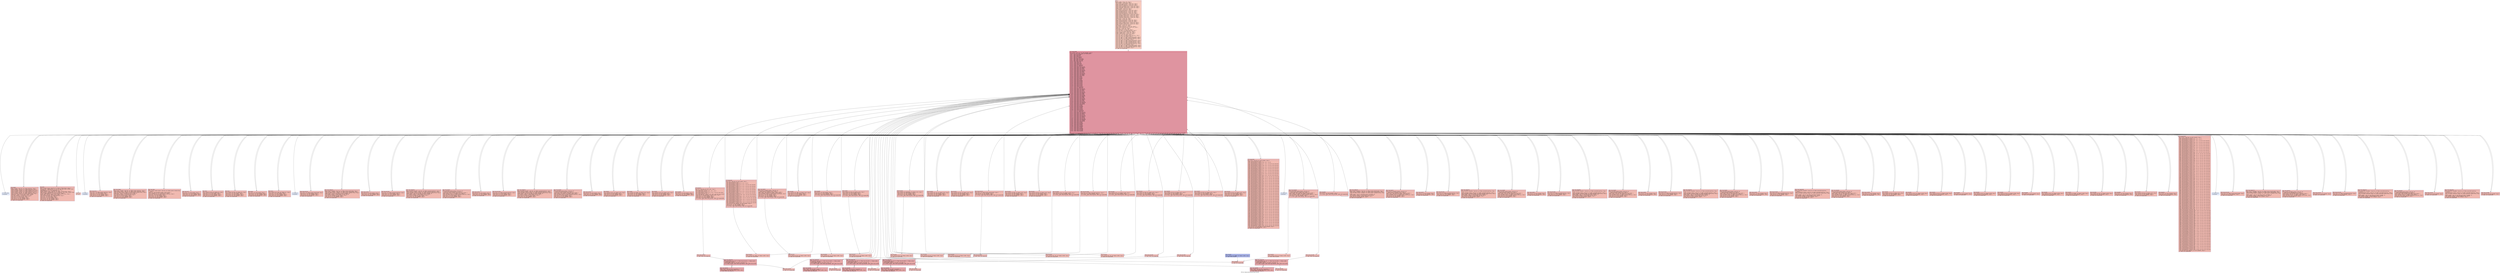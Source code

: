 digraph "CFG for 'chakravyuha_decrypt_string' function" {
	label="CFG for 'chakravyuha_decrypt_string' function";

	Node0x6073e4baf670 [shape=record,color="#3d50c3ff", style=filled, fillcolor="#f08b6e70" fontname="Courier",label="{entry:\l|  %dummy.var283 = alloca i32, align 4\l  %cff.state207 = alloca i32, align 4\l  %fake.counter.phialloca202 = alloca i32, align 4\l  %fake.counter180.phialloca = alloca i32, align 4\l  %fake.counter187.phialloca = alloca i32, align 4\l  %fake.counter.reload203.alloca = alloca i32, align 4\l  %fake.counter180.reload.alloca = alloca i32, align 4\l  %fake.counter187.reload.alloca = alloca i32, align 4\l  %dummy.var169 = alloca i32, align 4\l  %cff.state120 = alloca i32, align 4\l  %fake.counter.phialloca113 = alloca i32, align 4\l  %fake.counter82.phialloca = alloca i32, align 4\l  %fake.counter89.phialloca = alloca i32, align 4\l  %fake.counter96.phialloca = alloca i32, align 4\l  %fake.counter103.phialloca = alloca i32, align 4\l  %fake.counter.reload114.alloca = alloca i32, align 4\l  %fake.counter82.reload.alloca = alloca i32, align 4\l  %fake.counter89.reload.alloca = alloca i32, align 4\l  %fake.counter96.reload.alloca = alloca i32, align 4\l  %fake.counter103.reload.alloca = alloca i32, align 4\l  %dummy.var71 = alloca i32, align 4\l  %cff.state51 = alloca i32, align 4\l  %fake.counter.phialloca46 = alloca i32, align 4\l  %fake.counter23.phialloca = alloca i32, align 4\l  %fake.counter30.phialloca = alloca i32, align 4\l  %fake.counter.reload47.alloca = alloca i32, align 4\l  %fake.counter23.reload.alloca = alloca i32, align 4\l  %fake.counter30.reload.alloca = alloca i32, align 4\l  %dummy.var12 = alloca i32, align 4\l  %cff.state5 = alloca i32, align 4\l  %fake.counter.phialloca = alloca i32, align 4\l  %fake.counter.reload.alloca = alloca i32, align 4\l  %dummy.var = alloca i32, align 4\l  %cff.state = alloca i32, align 4\l  %index.phialloca = alloca i32, align 4\l  store i32 undef, ptr %index.phialloca, align 4\l  store i32 0, ptr %index.phialloca, align 4\l  %index.reload2.alloca = alloca i32, align 4\l  %index.reload1.alloca = alloca i32, align 4\l  %index.reload.alloca = alloca i32, align 4\l  store i32 1, ptr %cff.state, align 4\l  store i32 undef, ptr %fake.counter.phialloca, align 4\l  store i32 4, ptr %cff.state5, align 4\l  store i32 undef, ptr %fake.counter.phialloca46, align 4\l  store i32 undef, ptr %fake.counter23.phialloca, align 4\l  store i32 undef, ptr %fake.counter30.phialloca, align 4\l  store i32 14, ptr %cff.state51, align 4\l  store i32 undef, ptr %fake.counter.phialloca113, align 4\l  store i32 undef, ptr %fake.counter82.phialloca, align 4\l  store i32 undef, ptr %fake.counter89.phialloca, align 4\l  store i32 undef, ptr %fake.counter96.phialloca, align 4\l  store i32 undef, ptr %fake.counter103.phialloca, align 4\l  store i32 41, ptr %cff.state120, align 4\l  store i32 undef, ptr %fake.counter.phialloca202, align 4\l  store i32 undef, ptr %fake.counter180.phialloca, align 4\l  store i32 undef, ptr %fake.counter187.phialloca, align 4\l  store i32 70, ptr %cff.state207, align 4\l  br label %cff.dispatch208\l}"];
	Node0x6073e4baf670 -> Node0x6073e4c5f940;
	Node0x6073e4baf8c0 [shape=record,color="#3d50c3ff", style=filled, fillcolor="#de614d70" fontname="Courier",label="{loop_header:\l|  %index.reload3 = load i32, ptr %index.phialloca, align 4\l  %index.reload2 = load i32, ptr %index.phialloca, align 4\l  store i32 %index.reload2, ptr %index.reload2.alloca, align 4\l  %index.reload1 = load i32, ptr %index.phialloca, align 4\l  store i32 %index.reload1, ptr %index.reload1.alloca, align 4\l  %index.reload = load i32, ptr %index.phialloca, align 4\l  store i32 %index.reload, ptr %index.reload.alloca, align 4\l  %loop_cond = icmp slt i32 %index.reload3, %length\l  %cff.next = select i1 %loop_cond, i32 2, i32 3\l  store i32 %cff.next, ptr %cff.state, align 4\l  store i32 4, ptr %cff.state5, align 4\l  store i32 14, ptr %cff.state51, align 4\l  store i32 41, ptr %cff.state120, align 4\l  store i32 70, ptr %cff.state207, align 4\l  br label %cff.dispatch208\l}"];
	Node0x6073e4baf8c0 -> Node0x6073e4c5f940;
	Node0x6073e4bafa60 [shape=record,color="#3d50c3ff", style=filled, fillcolor="#de614d70" fontname="Courier",label="{loop_body:\l|  %index.reload2.reload = load i32, ptr %index.reload2.alloca, align 4\l  %src_char_ptr = getelementptr i8, ptr %src_ptr, i32 %index.reload2.reload\l  %loaded_byte = load i8, ptr %src_char_ptr, align 1\l  %decrypted_byte = xor i8 %loaded_byte, -68\l  %index.reload1.reload = load i32, ptr %index.reload1.alloca, align 4\l  %dest_char_ptr = getelementptr i8, ptr %dest_ptr, i32 %index.reload1.reload\l  store i8 %decrypted_byte, ptr %dest_char_ptr, align 1\l  %index.reload.reload = load i32, ptr %index.reload.alloca, align 4\l  %next_index = add i32 %index.reload.reload, 1\l  store i32 %next_index, ptr %index.phialloca, align 4\l  store i32 1, ptr %cff.state, align 4\l  store i32 4, ptr %cff.state5, align 4\l  store i32 14, ptr %cff.state51, align 4\l  store i32 41, ptr %cff.state120, align 4\l  store i32 70, ptr %cff.state207, align 4\l  br label %cff.dispatch208\l}"];
	Node0x6073e4bafa60 -> Node0x6073e4c5f940;
	Node0x6073e4bafac0 [shape=record,color="#3d50c3ff", style=filled, fillcolor="#f08b6e70" fontname="Courier",label="{loop_exit:\l|  ret void\l}"];
	Node0x6073e4baf920 [shape=record,color="#3d50c3ff", style=filled, fillcolor="#de614d70" fontname="Courier",label="{cff.dispatch:\l|  %cff.cur = load i32, ptr %cff.state, align 4\l  %0 = icmp eq i32 %cff.cur, 1\l  %cff.case.select = select i1 %0, i32 1, i32 5\l  %1 = icmp eq i32 %cff.cur, 2\l  %cff.case.select9 = select i1 %1, i32 2, i32 %cff.case.select\l  %2 = icmp eq i32 %cff.cur, 3\l  %cff.case.select10 = select i1 %2, i32 3, i32 %cff.case.select9\l  store i32 %cff.case.select10, ptr %cff.state5, align 4\l  store i32 14, ptr %cff.state51, align 4\l  store i32 41, ptr %cff.state120, align 4\l  store i32 70, ptr %cff.state207, align 4\l  br i1 false, label %fake.loop.entry311, label %cff.dispatch208\l|{<s0>T|<s1>F}}"];
	Node0x6073e4baf920:s0 -> Node0x6073e4cb31e0;
	Node0x6073e4baf920:s1 -> Node0x6073e4c5f940;
	Node0x6073e4bc5420 [shape=record,color="#3d50c3ff", style=filled, fillcolor="#c7d7f070" fontname="Courier",label="{cff.default:\l|  unreachable\l}"];
	Node0x6073e4bd79e0 [shape=record,color="#3d50c3ff", style=filled, fillcolor="#de614d70" fontname="Courier",label="{fake.loop.entry:\l|  store i32 0, ptr %fake.counter.phialloca, align 4\l  store i32 7, ptr %cff.state5, align 4\l  store i32 14, ptr %cff.state51, align 4\l  store i32 41, ptr %cff.state120, align 4\l  store i32 70, ptr %cff.state207, align 4\l  br label %cff.dispatch208\l}"];
	Node0x6073e4bd79e0 -> Node0x6073e4c5f940;
	Node0x6073e4bd7a70 [shape=record,color="#3d50c3ff", style=filled, fillcolor="#de614d70" fontname="Courier",label="{fake.loop.header:\l|  %fake.counter.reload4 = load i32, ptr %fake.counter.phialloca, align 4\l  %fake.counter.reload = load i32, ptr %fake.counter.phialloca, align 4\l  store i32 %fake.counter.reload, ptr %fake.counter.reload.alloca, align 4\l  %fake.cond = icmp slt i32 %fake.counter.reload4, 10\l  %cff.next11 = select i1 %fake.cond, i32 8, i32 9\l  store i32 %cff.next11, ptr %cff.state5, align 4\l  store i32 14, ptr %cff.state51, align 4\l  store i32 41, ptr %cff.state120, align 4\l  store i32 70, ptr %cff.state207, align 4\l  br label %cff.dispatch208\l}"];
	Node0x6073e4bd7a70 -> Node0x6073e4c5f940;
	Node0x6073e4bd7b00 [shape=record,color="#3d50c3ff", style=filled, fillcolor="#de614d70" fontname="Courier",label="{fake.loop.body:\l|  %fake.counter.reload.reload = load i32, ptr %fake.counter.reload.alloca,\l... align 4\l  %fake.inc = add i32 %fake.counter.reload.reload, 1\l  store volatile i32 540, ptr %dummy.var, align 4\l  store i32 %fake.inc, ptr %fake.counter.phialloca, align 4\l  store i32 7, ptr %cff.state5, align 4\l  store i32 14, ptr %cff.state51, align 4\l  store i32 41, ptr %cff.state120, align 4\l  store i32 70, ptr %cff.state207, align 4\l  br label %cff.dispatch208\l}"];
	Node0x6073e4bd7b00 -> Node0x6073e4c5f940;
	Node0x6073e4bd7b90 [shape=record,color="#3d50c3ff", style=filled, fillcolor="#de614d70" fontname="Courier",label="{fake.loop.exit:\l|  store i32 4, ptr %cff.state5, align 4\l  store i32 14, ptr %cff.state51, align 4\l  store i32 41, ptr %cff.state120, align 4\l  store i32 70, ptr %cff.state207, align 4\l  br label %cff.dispatch208\l}"];
	Node0x6073e4bd7b90 -> Node0x6073e4c5f940;
	Node0x6073e4bd8140 [shape=record,color="#3d50c3ff", style=filled, fillcolor="#de614d70" fontname="Courier",label="{fake.then:\l|  store volatile i32 48, ptr %dummy.var, align 4\l  store i32 12, ptr %cff.state5, align 4\l  store i32 14, ptr %cff.state51, align 4\l  store i32 41, ptr %cff.state120, align 4\l  store i32 70, ptr %cff.state207, align 4\l  br label %cff.dispatch208\l}"];
	Node0x6073e4bd8140 -> Node0x6073e4c5f940;
	Node0x6073e4bd81d0 [shape=record,color="#3d50c3ff", style=filled, fillcolor="#de614d70" fontname="Courier",label="{fake.else:\l|  store volatile i32 576, ptr %dummy.var, align 4\l  store i32 12, ptr %cff.state5, align 4\l  store i32 14, ptr %cff.state51, align 4\l  store i32 41, ptr %cff.state120, align 4\l  store i32 70, ptr %cff.state207, align 4\l  br label %cff.dispatch208\l}"];
	Node0x6073e4bd81d0 -> Node0x6073e4c5f940;
	Node0x6073e4bd8260 [shape=record,color="#3d50c3ff", style=filled, fillcolor="#de614d70" fontname="Courier",label="{fake.merge:\l|  store i32 4, ptr %cff.state5, align 4\l  store i32 14, ptr %cff.state51, align 4\l  store i32 41, ptr %cff.state120, align 4\l  store i32 70, ptr %cff.state207, align 4\l  br label %cff.dispatch208\l}"];
	Node0x6073e4bd8260 -> Node0x6073e4c5f940;
	Node0x6073e4bd85c0 [shape=record,color="#3d50c3ff", style=filled, fillcolor="#de614d70" fontname="Courier",label="{fake.block:\l|  store volatile i32 -1701, ptr %dummy.var, align 4\l  store i32 4, ptr %cff.state5, align 4\l  store i32 14, ptr %cff.state51, align 4\l  store i32 41, ptr %cff.state120, align 4\l  store i32 70, ptr %cff.state207, align 4\l  br label %cff.dispatch208\l}"];
	Node0x6073e4bd85c0 -> Node0x6073e4c5f940;
	Node0x6073e4bd7cd0 [shape=record,color="#3d50c3ff", style=filled, fillcolor="#de614d70" fontname="Courier",label="{cff.dispatch6:\l|  %cff.cur8 = load i32, ptr %cff.state5, align 4\l  %3 = icmp eq i32 %cff.cur8, 1\l  %cff.case.select55 = select i1 %3, i32 1, i32 15\l  %4 = icmp eq i32 %cff.cur8, 2\l  %cff.case.select56 = select i1 %4, i32 2, i32 %cff.case.select55\l  %5 = icmp eq i32 %cff.cur8, 3\l  %cff.case.select57 = select i1 %5, i32 3, i32 %cff.case.select56\l  %6 = icmp eq i32 %cff.cur8, 4\l  %cff.case.select58 = select i1 %6, i32 4, i32 %cff.case.select57\l  %7 = icmp eq i32 %cff.cur8, 5\l  %cff.case.select59 = select i1 %7, i32 5, i32 %cff.case.select58\l  %8 = icmp eq i32 %cff.cur8, 6\l  %cff.case.select60 = select i1 %8, i32 6, i32 %cff.case.select59\l  %9 = icmp eq i32 %cff.cur8, 7\l  %cff.case.select61 = select i1 %9, i32 7, i32 %cff.case.select60\l  %10 = icmp eq i32 %cff.cur8, 8\l  %cff.case.select62 = select i1 %10, i32 8, i32 %cff.case.select61\l  %11 = icmp eq i32 %cff.cur8, 9\l  %cff.case.select63 = select i1 %11, i32 9, i32 %cff.case.select62\l  %12 = icmp eq i32 %cff.cur8, 10\l  %cff.case.select64 = select i1 %12, i32 10, i32 %cff.case.select63\l  %13 = icmp eq i32 %cff.cur8, 11\l  %cff.case.select65 = select i1 %13, i32 11, i32 %cff.case.select64\l  %14 = icmp eq i32 %cff.cur8, 12\l  %cff.case.select66 = select i1 %14, i32 12, i32 %cff.case.select65\l  %15 = icmp eq i32 %cff.cur8, 13\l  %cff.case.select67 = select i1 %15, i32 13, i32 %cff.case.select66\l  store i32 %cff.case.select67, ptr %cff.state51, align 4\l  store i32 41, ptr %cff.state120, align 4\l  store i32 70, ptr %cff.state207, align 4\l  br i1 false, label %fake.block321, label %cff.dispatch208\l|{<s0>T|<s1>F}}"];
	Node0x6073e4bd7cd0:s0 -> Node0x6073e4c551c0;
	Node0x6073e4bd7cd0:s1 -> Node0x6073e4c5f940;
	Node0x6073e4bd7d30 [shape=record,color="#3d50c3ff", style=filled, fillcolor="#c7d7f070" fontname="Courier",label="{cff.default7:\l|  unreachable\l}"];
	Node0x6073e4bda890 [shape=record,color="#3d50c3ff", style=filled, fillcolor="#de614d70" fontname="Courier",label="{fake.loop.entry13:\l|  store i32 0, ptr %fake.counter.phialloca46, align 4\l  store i32 17, ptr %cff.state51, align 4\l  store i32 41, ptr %cff.state120, align 4\l  store i32 70, ptr %cff.state207, align 4\l  br label %cff.dispatch208\l}"];
	Node0x6073e4bda890 -> Node0x6073e4c5f940;
	Node0x6073e4bda8f0 [shape=record,color="#3d50c3ff", style=filled, fillcolor="#de614d70" fontname="Courier",label="{fake.loop.header14:\l|  %fake.counter.reload48 = load i32, ptr %fake.counter.phialloca46, align 4\l  %fake.counter.reload47 = load i32, ptr %fake.counter.phialloca46, align 4\l  store i32 %fake.counter.reload47, ptr %fake.counter.reload47.alloca, align 4\l  %fake.cond17 = icmp slt i32 %fake.counter.reload48, 10\l  %cff.next68 = select i1 %fake.cond17, i32 18, i32 19\l  store i32 %cff.next68, ptr %cff.state51, align 4\l  store i32 41, ptr %cff.state120, align 4\l  store i32 70, ptr %cff.state207, align 4\l  br label %cff.dispatch208\l}"];
	Node0x6073e4bda8f0 -> Node0x6073e4c5f940;
	Node0x6073e4bda980 [shape=record,color="#3d50c3ff", style=filled, fillcolor="#de614d70" fontname="Courier",label="{fake.loop.body15:\l|  %fake.counter.reload47.reload = load i32, ptr\l... %fake.counter.reload47.alloca, align 4\l  %fake.inc18 = add i32 %fake.counter.reload47.reload, 1\l  store volatile i32 36048, ptr %dummy.var12, align 4\l  store i32 %fake.inc18, ptr %fake.counter.phialloca46, align 4\l  store i32 17, ptr %cff.state51, align 4\l  store i32 41, ptr %cff.state120, align 4\l  store i32 70, ptr %cff.state207, align 4\l  br i1 false, label %fake.block323, label %cff.dispatch208\l|{<s0>T|<s1>F}}"];
	Node0x6073e4bda980:s0 -> Node0x6073e4c55610;
	Node0x6073e4bda980:s1 -> Node0x6073e4c5f940;
	Node0x6073e4bdaa10 [shape=record,color="#3d50c3ff", style=filled, fillcolor="#de614d70" fontname="Courier",label="{fake.loop.exit16:\l|  store i32 14, ptr %cff.state51, align 4\l  store i32 41, ptr %cff.state120, align 4\l  store i32 70, ptr %cff.state207, align 4\l  br label %cff.dispatch208\l}"];
	Node0x6073e4bdaa10 -> Node0x6073e4c5f940;
	Node0x6073e4bdb1a0 [shape=record,color="#3d50c3ff", style=filled, fillcolor="#de614d70" fontname="Courier",label="{fake.loop.entry19:\l|  store i32 0, ptr %fake.counter23.phialloca, align 4\l  store i32 21, ptr %cff.state51, align 4\l  store i32 41, ptr %cff.state120, align 4\l  store i32 70, ptr %cff.state207, align 4\l  br label %cff.dispatch208\l}"];
	Node0x6073e4bdb1a0 -> Node0x6073e4c5f940;
	Node0x6073e4bdb230 [shape=record,color="#3d50c3ff", style=filled, fillcolor="#de614d70" fontname="Courier",label="{fake.loop.header20:\l|  %fake.counter23.reload49 = load i32, ptr %fake.counter23.phialloca, align 4\l  %fake.counter23.reload = load i32, ptr %fake.counter23.phialloca, align 4\l  store i32 %fake.counter23.reload, ptr %fake.counter23.reload.alloca, align 4\l  %fake.cond24 = icmp slt i32 %fake.counter23.reload49, 10\l  %cff.next69 = select i1 %fake.cond24, i32 22, i32 23\l  store i32 %cff.next69, ptr %cff.state51, align 4\l  store i32 41, ptr %cff.state120, align 4\l  store i32 70, ptr %cff.state207, align 4\l  br label %cff.dispatch208\l}"];
	Node0x6073e4bdb230 -> Node0x6073e4c5f940;
	Node0x6073e4bdb2c0 [shape=record,color="#3d50c3ff", style=filled, fillcolor="#de614d70" fontname="Courier",label="{fake.loop.body21:\l|  %fake.counter23.reload.reload = load i32, ptr\l... %fake.counter23.reload.alloca, align 4\l  %fake.inc25 = add i32 %fake.counter23.reload.reload, 1\l  store volatile i32 32, ptr %dummy.var12, align 4\l  store i32 %fake.inc25, ptr %fake.counter23.phialloca, align 4\l  store i32 21, ptr %cff.state51, align 4\l  store i32 41, ptr %cff.state120, align 4\l  store i32 70, ptr %cff.state207, align 4\l  br label %cff.dispatch208\l}"];
	Node0x6073e4bdb2c0 -> Node0x6073e4c5f940;
	Node0x6073e4bdb350 [shape=record,color="#3d50c3ff", style=filled, fillcolor="#de614d70" fontname="Courier",label="{fake.loop.exit22:\l|  store i32 14, ptr %cff.state51, align 4\l  store i32 41, ptr %cff.state120, align 4\l  store i32 70, ptr %cff.state207, align 4\l  br label %cff.dispatch208\l}"];
	Node0x6073e4bdb350 -> Node0x6073e4c5f940;
	Node0x6073e4bdb930 [shape=record,color="#3d50c3ff", style=filled, fillcolor="#de614d70" fontname="Courier",label="{fake.loop.entry26:\l|  store i32 0, ptr %fake.counter30.phialloca, align 4\l  store i32 25, ptr %cff.state51, align 4\l  store i32 41, ptr %cff.state120, align 4\l  store i32 70, ptr %cff.state207, align 4\l  br label %cff.dispatch208\l}"];
	Node0x6073e4bdb930 -> Node0x6073e4c5f940;
	Node0x6073e4bdb9c0 [shape=record,color="#3d50c3ff", style=filled, fillcolor="#de614d70" fontname="Courier",label="{fake.loop.header27:\l|  %fake.counter30.reload50 = load i32, ptr %fake.counter30.phialloca, align 4\l  %fake.counter30.reload = load i32, ptr %fake.counter30.phialloca, align 4\l  store i32 %fake.counter30.reload, ptr %fake.counter30.reload.alloca, align 4\l  %fake.cond31 = icmp slt i32 %fake.counter30.reload50, 10\l  %cff.next70 = select i1 %fake.cond31, i32 26, i32 27\l  store i32 %cff.next70, ptr %cff.state51, align 4\l  store i32 41, ptr %cff.state120, align 4\l  store i32 70, ptr %cff.state207, align 4\l  br label %cff.dispatch208\l}"];
	Node0x6073e4bdb9c0 -> Node0x6073e4c5f940;
	Node0x6073e4bdba50 [shape=record,color="#3d50c3ff", style=filled, fillcolor="#de614d70" fontname="Courier",label="{fake.loop.body28:\l|  %fake.counter30.reload.reload = load i32, ptr\l... %fake.counter30.reload.alloca, align 4\l  %fake.inc32 = add i32 %fake.counter30.reload.reload, 1\l  store volatile i32 161012, ptr %dummy.var12, align 4\l  store i32 %fake.inc32, ptr %fake.counter30.phialloca, align 4\l  store i32 25, ptr %cff.state51, align 4\l  store i32 41, ptr %cff.state120, align 4\l  store i32 70, ptr %cff.state207, align 4\l  br label %cff.dispatch208\l}"];
	Node0x6073e4bdba50 -> Node0x6073e4c5f940;
	Node0x6073e4bdbae0 [shape=record,color="#3d50c3ff", style=filled, fillcolor="#de614d70" fontname="Courier",label="{fake.loop.exit29:\l|  store i32 14, ptr %cff.state51, align 4\l  store i32 41, ptr %cff.state120, align 4\l  store i32 70, ptr %cff.state207, align 4\l  br label %cff.dispatch208\l}"];
	Node0x6073e4bdbae0 -> Node0x6073e4c5f940;
	Node0x6073e4bf7330 [shape=record,color="#3d50c3ff", style=filled, fillcolor="#de614d70" fontname="Courier",label="{fake.then33:\l|  store volatile i32 57, ptr %dummy.var12, align 4\l  store i32 30, ptr %cff.state51, align 4\l  store i32 41, ptr %cff.state120, align 4\l  store i32 70, ptr %cff.state207, align 4\l  br label %cff.dispatch208\l}"];
	Node0x6073e4bf7330 -> Node0x6073e4c5f940;
	Node0x6073e4bf73c0 [shape=record,color="#3d50c3ff", style=filled, fillcolor="#de614d70" fontname="Courier",label="{fake.else34:\l|  store volatile i32 17280, ptr %dummy.var12, align 4\l  store i32 30, ptr %cff.state51, align 4\l  store i32 41, ptr %cff.state120, align 4\l  store i32 70, ptr %cff.state207, align 4\l  br label %cff.dispatch208\l}"];
	Node0x6073e4bf73c0 -> Node0x6073e4c5f940;
	Node0x6073e4bf7450 [shape=record,color="#3d50c3ff", style=filled, fillcolor="#de614d70" fontname="Courier",label="{fake.merge35:\l|  store i32 14, ptr %cff.state51, align 4\l  store i32 41, ptr %cff.state120, align 4\l  store i32 70, ptr %cff.state207, align 4\l  br i1 false, label %fake.block328, label %cff.dispatch208\l|{<s0>T|<s1>F}}"];
	Node0x6073e4bf7450:s0 -> Node0x6073e4cb64d0;
	Node0x6073e4bf7450:s1 -> Node0x6073e4c5f940;
	Node0x6073e4bf77b0 [shape=record,color="#3d50c3ff", style=filled, fillcolor="#de614d70" fontname="Courier",label="{fake.then36:\l|  store volatile i32 45, ptr %dummy.var12, align 4\l  store i32 33, ptr %cff.state51, align 4\l  store i32 41, ptr %cff.state120, align 4\l  store i32 70, ptr %cff.state207, align 4\l  br label %cff.dispatch208\l}"];
	Node0x6073e4bf77b0 -> Node0x6073e4c5f940;
	Node0x6073e4bf7840 [shape=record,color="#3d50c3ff", style=filled, fillcolor="#de614d70" fontname="Courier",label="{fake.else37:\l|  store volatile i32 144, ptr %dummy.var12, align 4\l  store i32 33, ptr %cff.state51, align 4\l  store i32 41, ptr %cff.state120, align 4\l  store i32 70, ptr %cff.state207, align 4\l  br i1 false, label %fake.block327, label %cff.dispatch208\l|{<s0>T|<s1>F}}"];
	Node0x6073e4bf7840:s0 -> Node0x6073e4cb6320;
	Node0x6073e4bf7840:s1 -> Node0x6073e4c5f940;
	Node0x6073e4bf78d0 [shape=record,color="#3d50c3ff", style=filled, fillcolor="#de614d70" fontname="Courier",label="{fake.merge38:\l|  store i32 14, ptr %cff.state51, align 4\l  store i32 41, ptr %cff.state120, align 4\l  store i32 70, ptr %cff.state207, align 4\l  br label %cff.dispatch208\l}"];
	Node0x6073e4bf78d0 -> Node0x6073e4c5f940;
	Node0x6073e4bf7c30 [shape=record,color="#3d50c3ff", style=filled, fillcolor="#de614d70" fontname="Courier",label="{fake.block39:\l|  store volatile i32 -6007, ptr %dummy.var12, align 4\l  store i32 14, ptr %cff.state51, align 4\l  store i32 41, ptr %cff.state120, align 4\l  store i32 70, ptr %cff.state207, align 4\l  br label %cff.dispatch208\l}"];
	Node0x6073e4bf7c30 -> Node0x6073e4c5f940;
	Node0x6073e4bf7f30 [shape=record,color="#3d50c3ff", style=filled, fillcolor="#de614d70" fontname="Courier",label="{fake.block40:\l|  store volatile i32 -10, ptr %dummy.var12, align 4\l  store i32 14, ptr %cff.state51, align 4\l  store i32 41, ptr %cff.state120, align 4\l  store i32 70, ptr %cff.state207, align 4\l  br label %cff.dispatch208\l}"];
	Node0x6073e4bf7f30 -> Node0x6073e4c5f940;
	Node0x6073e4bf8110 [shape=record,color="#3d50c3ff", style=filled, fillcolor="#de614d70" fontname="Courier",label="{fake.block41:\l|  store volatile i32 722, ptr %dummy.var12, align 4\l  store i32 14, ptr %cff.state51, align 4\l  store i32 41, ptr %cff.state120, align 4\l  store i32 70, ptr %cff.state207, align 4\l  br label %cff.dispatch208\l}"];
	Node0x6073e4bf8110 -> Node0x6073e4c5f940;
	Node0x6073e4bf8410 [shape=record,color="#3d50c3ff", style=filled, fillcolor="#de614d70" fontname="Courier",label="{fake.block42:\l|  store volatile i32 480, ptr %dummy.var12, align 4\l  store i32 14, ptr %cff.state51, align 4\l  store i32 41, ptr %cff.state120, align 4\l  store i32 70, ptr %cff.state207, align 4\l  br label %cff.dispatch208\l}"];
	Node0x6073e4bf8410 -> Node0x6073e4c5f940;
	Node0x6073e4bf8650 [shape=record,color="#3d50c3ff", style=filled, fillcolor="#de614d70" fontname="Courier",label="{fake.block43:\l|  store volatile i32 912, ptr %dummy.var12, align 4\l  store i32 14, ptr %cff.state51, align 4\l  store i32 41, ptr %cff.state120, align 4\l  store i32 70, ptr %cff.state207, align 4\l  br label %cff.dispatch208\l}"];
	Node0x6073e4bf8650 -> Node0x6073e4c5f940;
	Node0x6073e4bf8950 [shape=record,color="#3d50c3ff", style=filled, fillcolor="#de614d70" fontname="Courier",label="{fake.block44:\l|  store volatile i32 25, ptr %dummy.var12, align 4\l  store i32 14, ptr %cff.state51, align 4\l  store i32 41, ptr %cff.state120, align 4\l  store i32 70, ptr %cff.state207, align 4\l  br label %cff.dispatch208\l}"];
	Node0x6073e4bf8950 -> Node0x6073e4c5f940;
	Node0x6073e4bf8b30 [shape=record,color="#3d50c3ff", style=filled, fillcolor="#de614d70" fontname="Courier",label="{fake.block45:\l|  store volatile i32 1031552997, ptr %dummy.var12, align 4\l  store i32 14, ptr %cff.state51, align 4\l  store i32 41, ptr %cff.state120, align 4\l  store i32 70, ptr %cff.state207, align 4\l  br i1 false, label %fake.block325, label %cff.dispatch208\l|{<s0>T|<s1>F}}"];
	Node0x6073e4bf8b30:s0 -> Node0x6073e4c559d0;
	Node0x6073e4bf8b30:s1 -> Node0x6073e4c5f940;
	Node0x6073e4bdab50 [shape=record,color="#3d50c3ff", style=filled, fillcolor="#de614d70" fontname="Courier",label="{cff.dispatch52:\l|  %cff.cur54 = load i32, ptr %cff.state51, align 4\l  %16 = icmp eq i32 %cff.cur54, 1\l  %cff.case.select124 = select i1 %16, i32 1, i32 42\l  %17 = icmp eq i32 %cff.cur54, 2\l  %cff.case.select125 = select i1 %17, i32 2, i32 %cff.case.select124\l  %18 = icmp eq i32 %cff.cur54, 3\l  %cff.case.select126 = select i1 %18, i32 3, i32 %cff.case.select125\l  %19 = icmp eq i32 %cff.cur54, 4\l  %cff.case.select127 = select i1 %19, i32 4, i32 %cff.case.select126\l  %20 = icmp eq i32 %cff.cur54, 5\l  %cff.case.select128 = select i1 %20, i32 5, i32 %cff.case.select127\l  %21 = icmp eq i32 %cff.cur54, 6\l  %cff.case.select129 = select i1 %21, i32 6, i32 %cff.case.select128\l  %22 = icmp eq i32 %cff.cur54, 7\l  %cff.case.select130 = select i1 %22, i32 7, i32 %cff.case.select129\l  %23 = icmp eq i32 %cff.cur54, 8\l  %cff.case.select131 = select i1 %23, i32 8, i32 %cff.case.select130\l  %24 = icmp eq i32 %cff.cur54, 9\l  %cff.case.select132 = select i1 %24, i32 9, i32 %cff.case.select131\l  %25 = icmp eq i32 %cff.cur54, 10\l  %cff.case.select133 = select i1 %25, i32 10, i32 %cff.case.select132\l  %26 = icmp eq i32 %cff.cur54, 11\l  %cff.case.select134 = select i1 %26, i32 11, i32 %cff.case.select133\l  %27 = icmp eq i32 %cff.cur54, 12\l  %cff.case.select135 = select i1 %27, i32 12, i32 %cff.case.select134\l  %28 = icmp eq i32 %cff.cur54, 13\l  %cff.case.select136 = select i1 %28, i32 13, i32 %cff.case.select135\l  %29 = icmp eq i32 %cff.cur54, 14\l  %cff.case.select137 = select i1 %29, i32 14, i32 %cff.case.select136\l  %30 = icmp eq i32 %cff.cur54, 15\l  %cff.case.select138 = select i1 %30, i32 15, i32 %cff.case.select137\l  %31 = icmp eq i32 %cff.cur54, 16\l  %cff.case.select139 = select i1 %31, i32 16, i32 %cff.case.select138\l  %32 = icmp eq i32 %cff.cur54, 17\l  %cff.case.select140 = select i1 %32, i32 17, i32 %cff.case.select139\l  %33 = icmp eq i32 %cff.cur54, 18\l  %cff.case.select141 = select i1 %33, i32 18, i32 %cff.case.select140\l  %34 = icmp eq i32 %cff.cur54, 19\l  %cff.case.select142 = select i1 %34, i32 19, i32 %cff.case.select141\l  %35 = icmp eq i32 %cff.cur54, 20\l  %cff.case.select143 = select i1 %35, i32 20, i32 %cff.case.select142\l  %36 = icmp eq i32 %cff.cur54, 21\l  %cff.case.select144 = select i1 %36, i32 21, i32 %cff.case.select143\l  %37 = icmp eq i32 %cff.cur54, 22\l  %cff.case.select145 = select i1 %37, i32 22, i32 %cff.case.select144\l  %38 = icmp eq i32 %cff.cur54, 23\l  %cff.case.select146 = select i1 %38, i32 23, i32 %cff.case.select145\l  %39 = icmp eq i32 %cff.cur54, 24\l  %cff.case.select147 = select i1 %39, i32 24, i32 %cff.case.select146\l  %40 = icmp eq i32 %cff.cur54, 25\l  %cff.case.select148 = select i1 %40, i32 25, i32 %cff.case.select147\l  %41 = icmp eq i32 %cff.cur54, 26\l  %cff.case.select149 = select i1 %41, i32 26, i32 %cff.case.select148\l  %42 = icmp eq i32 %cff.cur54, 27\l  %cff.case.select150 = select i1 %42, i32 27, i32 %cff.case.select149\l  %43 = icmp eq i32 %cff.cur54, 28\l  %cff.case.select151 = select i1 %43, i32 28, i32 %cff.case.select150\l  %44 = icmp eq i32 %cff.cur54, 29\l  %cff.case.select152 = select i1 %44, i32 29, i32 %cff.case.select151\l  %45 = icmp eq i32 %cff.cur54, 30\l  %cff.case.select153 = select i1 %45, i32 30, i32 %cff.case.select152\l  %46 = icmp eq i32 %cff.cur54, 31\l  %cff.case.select154 = select i1 %46, i32 31, i32 %cff.case.select153\l  %47 = icmp eq i32 %cff.cur54, 32\l  %cff.case.select155 = select i1 %47, i32 32, i32 %cff.case.select154\l  %48 = icmp eq i32 %cff.cur54, 33\l  %cff.case.select156 = select i1 %48, i32 33, i32 %cff.case.select155\l  %49 = icmp eq i32 %cff.cur54, 34\l  %cff.case.select157 = select i1 %49, i32 34, i32 %cff.case.select156\l  %50 = icmp eq i32 %cff.cur54, 35\l  %cff.case.select158 = select i1 %50, i32 35, i32 %cff.case.select157\l  %51 = icmp eq i32 %cff.cur54, 36\l  %cff.case.select159 = select i1 %51, i32 36, i32 %cff.case.select158\l  %52 = icmp eq i32 %cff.cur54, 37\l  %cff.case.select160 = select i1 %52, i32 37, i32 %cff.case.select159\l  %53 = icmp eq i32 %cff.cur54, 38\l  %cff.case.select161 = select i1 %53, i32 38, i32 %cff.case.select160\l  %54 = icmp eq i32 %cff.cur54, 39\l  %cff.case.select162 = select i1 %54, i32 39, i32 %cff.case.select161\l  %55 = icmp eq i32 %cff.cur54, 40\l  %cff.case.select163 = select i1 %55, i32 40, i32 %cff.case.select162\l  store i32 %cff.case.select163, ptr %cff.state120, align 4\l  store i32 70, ptr %cff.state207, align 4\l  br label %cff.dispatch208\l}"];
	Node0x6073e4bdab50 -> Node0x6073e4c5f940;
	Node0x6073e4bdabb0 [shape=record,color="#3d50c3ff", style=filled, fillcolor="#c7d7f070" fontname="Courier",label="{cff.default53:\l|  unreachable\l}"];
	Node0x6073e4bf3550 [shape=record,color="#3d50c3ff", style=filled, fillcolor="#de614d70" fontname="Courier",label="{fake.loop.entry72:\l|  store i32 0, ptr %fake.counter.phialloca113, align 4\l  store i32 44, ptr %cff.state120, align 4\l  store i32 70, ptr %cff.state207, align 4\l  br i1 false, label %fake.loop.entry284, label %cff.dispatch208\l|{<s0>T|<s1>F}}"];
	Node0x6073e4bf3550:s0 -> Node0x6073e4cb1070;
	Node0x6073e4bf3550:s1 -> Node0x6073e4c5f940;
	Node0x6073e4bf35b0 [shape=record,color="#3d50c3ff", style=filled, fillcolor="#de614d70" fontname="Courier",label="{fake.loop.header73:\l|  %fake.counter.reload115 = load i32, ptr %fake.counter.phialloca113, align 4\l  %fake.counter.reload114 = load i32, ptr %fake.counter.phialloca113, align 4\l  store i32 %fake.counter.reload114, ptr %fake.counter.reload114.alloca, align\l... 4\l  %fake.cond76 = icmp slt i32 %fake.counter.reload115, 10\l  %cff.next164 = select i1 %fake.cond76, i32 45, i32 46\l  store i32 %cff.next164, ptr %cff.state120, align 4\l  store i32 70, ptr %cff.state207, align 4\l  br label %cff.dispatch208\l}"];
	Node0x6073e4bf35b0 -> Node0x6073e4c5f940;
	Node0x6073e4bf3640 [shape=record,color="#3d50c3ff", style=filled, fillcolor="#de614d70" fontname="Courier",label="{fake.loop.body74:\l|  %fake.counter.reload114.reload = load i32, ptr\l... %fake.counter.reload114.alloca, align 4\l  %fake.inc77 = add i32 %fake.counter.reload114.reload, 1\l  store volatile i32 4429, ptr %dummy.var71, align 4\l  store i32 %fake.inc77, ptr %fake.counter.phialloca113, align 4\l  store i32 44, ptr %cff.state120, align 4\l  store i32 70, ptr %cff.state207, align 4\l  br label %cff.dispatch208\l}"];
	Node0x6073e4bf3640 -> Node0x6073e4c5f940;
	Node0x6073e4bf36d0 [shape=record,color="#3d50c3ff", style=filled, fillcolor="#de614d70" fontname="Courier",label="{fake.loop.exit75:\l|  store i32 41, ptr %cff.state120, align 4\l  store i32 70, ptr %cff.state207, align 4\l  br label %cff.dispatch208\l}"];
	Node0x6073e4bf36d0 -> Node0x6073e4c5f940;
	Node0x6073e4bf3d70 [shape=record,color="#3d50c3ff", style=filled, fillcolor="#de614d70" fontname="Courier",label="{fake.loop.entry78:\l|  store i32 0, ptr %fake.counter82.phialloca, align 4\l  store i32 48, ptr %cff.state120, align 4\l  store i32 70, ptr %cff.state207, align 4\l  br label %cff.dispatch208\l}"];
	Node0x6073e4bf3d70 -> Node0x6073e4c5f940;
	Node0x6073e4bf3e00 [shape=record,color="#3d50c3ff", style=filled, fillcolor="#de614d70" fontname="Courier",label="{fake.loop.header79:\l|  %fake.counter82.reload116 = load i32, ptr %fake.counter82.phialloca, align\l... 4\l  %fake.counter82.reload = load i32, ptr %fake.counter82.phialloca, align 4\l  store i32 %fake.counter82.reload, ptr %fake.counter82.reload.alloca, align 4\l  %fake.cond83 = icmp slt i32 %fake.counter82.reload116, 10\l  %cff.next165 = select i1 %fake.cond83, i32 49, i32 50\l  store i32 %cff.next165, ptr %cff.state120, align 4\l  store i32 70, ptr %cff.state207, align 4\l  br label %cff.dispatch208\l}"];
	Node0x6073e4bf3e00 -> Node0x6073e4c5f940;
	Node0x6073e4bf3e90 [shape=record,color="#3d50c3ff", style=filled, fillcolor="#de614d70" fontname="Courier",label="{fake.loop.body80:\l|  %fake.counter82.reload.reload = load i32, ptr\l... %fake.counter82.reload.alloca, align 4\l  %fake.inc84 = add i32 %fake.counter82.reload.reload, 1\l  store volatile i32 192, ptr %dummy.var71, align 4\l  store i32 %fake.inc84, ptr %fake.counter82.phialloca, align 4\l  store i32 48, ptr %cff.state120, align 4\l  store i32 70, ptr %cff.state207, align 4\l  br label %cff.dispatch208\l}"];
	Node0x6073e4bf3e90 -> Node0x6073e4c5f940;
	Node0x6073e4bf3f20 [shape=record,color="#3d50c3ff", style=filled, fillcolor="#de614d70" fontname="Courier",label="{fake.loop.exit81:\l|  store i32 41, ptr %cff.state120, align 4\l  store i32 70, ptr %cff.state207, align 4\l  br label %cff.dispatch208\l}"];
	Node0x6073e4bf3f20 -> Node0x6073e4c5f940;
	Node0x6073e4bf4590 [shape=record,color="#3d50c3ff", style=filled, fillcolor="#de614d70" fontname="Courier",label="{fake.loop.entry85:\l|  store i32 0, ptr %fake.counter89.phialloca, align 4\l  store i32 52, ptr %cff.state120, align 4\l  store i32 70, ptr %cff.state207, align 4\l  br label %cff.dispatch208\l}"];
	Node0x6073e4bf4590 -> Node0x6073e4c5f940;
	Node0x6073e4bf4620 [shape=record,color="#3d50c3ff", style=filled, fillcolor="#de614d70" fontname="Courier",label="{fake.loop.header86:\l|  %fake.counter89.reload117 = load i32, ptr %fake.counter89.phialloca, align\l... 4\l  %fake.counter89.reload = load i32, ptr %fake.counter89.phialloca, align 4\l  store i32 %fake.counter89.reload, ptr %fake.counter89.reload.alloca, align 4\l  %fake.cond90 = icmp slt i32 %fake.counter89.reload117, 10\l  %cff.next166 = select i1 %fake.cond90, i32 53, i32 54\l  store i32 %cff.next166, ptr %cff.state120, align 4\l  store i32 70, ptr %cff.state207, align 4\l  br label %cff.dispatch208\l}"];
	Node0x6073e4bf4620 -> Node0x6073e4c5f940;
	Node0x6073e4bf46b0 [shape=record,color="#3d50c3ff", style=filled, fillcolor="#de614d70" fontname="Courier",label="{fake.loop.body87:\l|  %fake.counter89.reload.reload = load i32, ptr\l... %fake.counter89.reload.alloca, align 4\l  %fake.inc91 = add i32 %fake.counter89.reload.reload, 1\l  store volatile i32 610, ptr %dummy.var71, align 4\l  store i32 %fake.inc91, ptr %fake.counter89.phialloca, align 4\l  store i32 52, ptr %cff.state120, align 4\l  store i32 70, ptr %cff.state207, align 4\l  br label %cff.dispatch208\l}"];
	Node0x6073e4bf46b0 -> Node0x6073e4c5f940;
	Node0x6073e4bf4740 [shape=record,color="#3d50c3ff", style=filled, fillcolor="#de614d70" fontname="Courier",label="{fake.loop.exit88:\l|  store i32 41, ptr %cff.state120, align 4\l  store i32 70, ptr %cff.state207, align 4\l  br label %cff.dispatch208\l}"];
	Node0x6073e4bf4740 -> Node0x6073e4c5f940;
	Node0x6073e4bf4d50 [shape=record,color="#3d50c3ff", style=filled, fillcolor="#de614d70" fontname="Courier",label="{fake.loop.entry92:\l|  store i32 0, ptr %fake.counter96.phialloca, align 4\l  store i32 56, ptr %cff.state120, align 4\l  store i32 70, ptr %cff.state207, align 4\l  br label %cff.dispatch208\l}"];
	Node0x6073e4bf4d50 -> Node0x6073e4c5f940;
	Node0x6073e4bf4de0 [shape=record,color="#3d50c3ff", style=filled, fillcolor="#de614d70" fontname="Courier",label="{fake.loop.header93:\l|  %fake.counter96.reload118 = load i32, ptr %fake.counter96.phialloca, align\l... 4\l  %fake.counter96.reload = load i32, ptr %fake.counter96.phialloca, align 4\l  store i32 %fake.counter96.reload, ptr %fake.counter96.reload.alloca, align 4\l  %fake.cond97 = icmp slt i32 %fake.counter96.reload118, 10\l  %cff.next167 = select i1 %fake.cond97, i32 57, i32 58\l  store i32 %cff.next167, ptr %cff.state120, align 4\l  store i32 70, ptr %cff.state207, align 4\l  br label %cff.dispatch208\l}"];
	Node0x6073e4bf4de0 -> Node0x6073e4c5f940;
	Node0x6073e4bf4e70 [shape=record,color="#3d50c3ff", style=filled, fillcolor="#de614d70" fontname="Courier",label="{fake.loop.body94:\l|  %fake.counter96.reload.reload = load i32, ptr\l... %fake.counter96.reload.alloca, align 4\l  %fake.inc98 = add i32 %fake.counter96.reload.reload, 1\l  store volatile i32 60, ptr %dummy.var71, align 4\l  store i32 %fake.inc98, ptr %fake.counter96.phialloca, align 4\l  store i32 56, ptr %cff.state120, align 4\l  store i32 70, ptr %cff.state207, align 4\l  br label %cff.dispatch208\l}"];
	Node0x6073e4bf4e70 -> Node0x6073e4c5f940;
	Node0x6073e4bf4f00 [shape=record,color="#3d50c3ff", style=filled, fillcolor="#de614d70" fontname="Courier",label="{fake.loop.exit95:\l|  store i32 41, ptr %cff.state120, align 4\l  store i32 70, ptr %cff.state207, align 4\l  br label %cff.dispatch208\l}"];
	Node0x6073e4bf4f00 -> Node0x6073e4c5f940;
	Node0x6073e4bf54e0 [shape=record,color="#3d50c3ff", style=filled, fillcolor="#de614d70" fontname="Courier",label="{fake.loop.entry99:\l|  store i32 0, ptr %fake.counter103.phialloca, align 4\l  store i32 60, ptr %cff.state120, align 4\l  store i32 70, ptr %cff.state207, align 4\l  br label %cff.dispatch208\l}"];
	Node0x6073e4bf54e0 -> Node0x6073e4c5f940;
	Node0x6073e4bf5570 [shape=record,color="#3d50c3ff", style=filled, fillcolor="#de614d70" fontname="Courier",label="{fake.loop.header100:\l|  %fake.counter103.reload119 = load i32, ptr %fake.counter103.phialloca,\l... align 4\l  %fake.counter103.reload = load i32, ptr %fake.counter103.phialloca, align 4\l  store i32 %fake.counter103.reload, ptr %fake.counter103.reload.alloca, align\l... 4\l  %fake.cond104 = icmp slt i32 %fake.counter103.reload119, 10\l  %cff.next168 = select i1 %fake.cond104, i32 61, i32 62\l  store i32 %cff.next168, ptr %cff.state120, align 4\l  store i32 70, ptr %cff.state207, align 4\l  br label %cff.dispatch208\l}"];
	Node0x6073e4bf5570 -> Node0x6073e4c5f940;
	Node0x6073e4bf5600 [shape=record,color="#3d50c3ff", style=filled, fillcolor="#de614d70" fontname="Courier",label="{fake.loop.body101:\l|  %fake.counter103.reload.reload = load i32, ptr\l... %fake.counter103.reload.alloca, align 4\l  %fake.inc105 = add i32 %fake.counter103.reload.reload, 1\l  store volatile i32 115, ptr %dummy.var71, align 4\l  store i32 %fake.inc105, ptr %fake.counter103.phialloca, align 4\l  store i32 60, ptr %cff.state120, align 4\l  store i32 70, ptr %cff.state207, align 4\l  br label %cff.dispatch208\l}"];
	Node0x6073e4bf5600 -> Node0x6073e4c5f940;
	Node0x6073e4bf5690 [shape=record,color="#3d50c3ff", style=filled, fillcolor="#de614d70" fontname="Courier",label="{fake.loop.exit102:\l|  store i32 41, ptr %cff.state120, align 4\l  store i32 70, ptr %cff.state207, align 4\l  br label %cff.dispatch208\l}"];
	Node0x6073e4bf5690 -> Node0x6073e4c5f940;
	Node0x6073e4bf5cd0 [shape=record,color="#3d50c3ff", style=filled, fillcolor="#de614d70" fontname="Courier",label="{fake.then106:\l|  store volatile i32 48, ptr %dummy.var71, align 4\l  store i32 65, ptr %cff.state120, align 4\l  store i32 70, ptr %cff.state207, align 4\l  br label %cff.dispatch208\l}"];
	Node0x6073e4bf5cd0 -> Node0x6073e4c5f940;
	Node0x6073e4bf5d60 [shape=record,color="#3d50c3ff", style=filled, fillcolor="#de614d70" fontname="Courier",label="{fake.else107:\l|  store volatile i32 576, ptr %dummy.var71, align 4\l  store i32 65, ptr %cff.state120, align 4\l  store i32 70, ptr %cff.state207, align 4\l  br i1 false, label %fake.loop.entry304, label %cff.dispatch208\l|{<s0>T|<s1>F}}"];
	Node0x6073e4bf5d60:s0 -> Node0x6073e4cb29c0;
	Node0x6073e4bf5d60:s1 -> Node0x6073e4c5f940;
	Node0x6073e4bf5df0 [shape=record,color="#3d50c3ff", style=filled, fillcolor="#de614d70" fontname="Courier",label="{fake.merge108:\l|  store i32 41, ptr %cff.state120, align 4\l  store i32 70, ptr %cff.state207, align 4\l  br label %cff.dispatch208\l}"];
	Node0x6073e4bf5df0 -> Node0x6073e4c5f940;
	Node0x6073e4bf6150 [shape=record,color="#3d50c3ff", style=filled, fillcolor="#de614d70" fontname="Courier",label="{fake.then109:\l|  store volatile i32 45, ptr %dummy.var71, align 4\l  store i32 68, ptr %cff.state120, align 4\l  store i32 70, ptr %cff.state207, align 4\l  br i1 false, label %fake.loop.entry297, label %cff.dispatch208\l|{<s0>T|<s1>F}}"];
	Node0x6073e4bf6150:s0 -> Node0x6073e4cb2110;
	Node0x6073e4bf6150:s1 -> Node0x6073e4c5f940;
	Node0x6073e4bf61e0 [shape=record,color="#3d50c3ff", style=filled, fillcolor="#de614d70" fontname="Courier",label="{fake.else110:\l|  store volatile i32 144, ptr %dummy.var71, align 4\l  store i32 68, ptr %cff.state120, align 4\l  store i32 70, ptr %cff.state207, align 4\l  br label %cff.dispatch208\l}"];
	Node0x6073e4bf61e0 -> Node0x6073e4c5f940;
	Node0x6073e4bf6270 [shape=record,color="#3d50c3ff", style=filled, fillcolor="#de614d70" fontname="Courier",label="{fake.merge111:\l|  store i32 41, ptr %cff.state120, align 4\l  store i32 70, ptr %cff.state207, align 4\l  br label %cff.dispatch208\l}"];
	Node0x6073e4bf6270 -> Node0x6073e4c5f940;
	Node0x6073e4bf65d0 [shape=record,color="#3d50c3ff", style=filled, fillcolor="#de614d70" fontname="Courier",label="{fake.block112:\l|  store volatile i32 100, ptr %dummy.var71, align 4\l  store i32 41, ptr %cff.state120, align 4\l  store i32 70, ptr %cff.state207, align 4\l  br i1 false, label %fake.block322, label %cff.dispatch208\l|{<s0>T|<s1>F}}"];
	Node0x6073e4bf65d0:s0 -> Node0x6073e4c55400;
	Node0x6073e4bf65d0:s1 -> Node0x6073e4c5f940;
	Node0x6073e4bf3810 [shape=record,color="#3d50c3ff", style=filled, fillcolor="#de614d70" fontname="Courier",label="{cff.dispatch121:\l|  %cff.cur123 = load i32, ptr %cff.state120, align 4\l  %56 = icmp eq i32 %cff.cur123, 1\l  %cff.case.select211 = select i1 %56, i32 1, i32 71\l  %57 = icmp eq i32 %cff.cur123, 2\l  %cff.case.select212 = select i1 %57, i32 2, i32 %cff.case.select211\l  %58 = icmp eq i32 %cff.cur123, 3\l  %cff.case.select213 = select i1 %58, i32 3, i32 %cff.case.select212\l  %59 = icmp eq i32 %cff.cur123, 4\l  %cff.case.select214 = select i1 %59, i32 4, i32 %cff.case.select213\l  %60 = icmp eq i32 %cff.cur123, 5\l  %cff.case.select215 = select i1 %60, i32 5, i32 %cff.case.select214\l  %61 = icmp eq i32 %cff.cur123, 6\l  %cff.case.select216 = select i1 %61, i32 6, i32 %cff.case.select215\l  %62 = icmp eq i32 %cff.cur123, 7\l  %cff.case.select217 = select i1 %62, i32 7, i32 %cff.case.select216\l  %63 = icmp eq i32 %cff.cur123, 8\l  %cff.case.select218 = select i1 %63, i32 8, i32 %cff.case.select217\l  %64 = icmp eq i32 %cff.cur123, 9\l  %cff.case.select219 = select i1 %64, i32 9, i32 %cff.case.select218\l  %65 = icmp eq i32 %cff.cur123, 10\l  %cff.case.select220 = select i1 %65, i32 10, i32 %cff.case.select219\l  %66 = icmp eq i32 %cff.cur123, 11\l  %cff.case.select221 = select i1 %66, i32 11, i32 %cff.case.select220\l  %67 = icmp eq i32 %cff.cur123, 12\l  %cff.case.select222 = select i1 %67, i32 12, i32 %cff.case.select221\l  %68 = icmp eq i32 %cff.cur123, 13\l  %cff.case.select223 = select i1 %68, i32 13, i32 %cff.case.select222\l  %69 = icmp eq i32 %cff.cur123, 14\l  %cff.case.select224 = select i1 %69, i32 14, i32 %cff.case.select223\l  %70 = icmp eq i32 %cff.cur123, 15\l  %cff.case.select225 = select i1 %70, i32 15, i32 %cff.case.select224\l  %71 = icmp eq i32 %cff.cur123, 16\l  %cff.case.select226 = select i1 %71, i32 16, i32 %cff.case.select225\l  %72 = icmp eq i32 %cff.cur123, 17\l  %cff.case.select227 = select i1 %72, i32 17, i32 %cff.case.select226\l  %73 = icmp eq i32 %cff.cur123, 18\l  %cff.case.select228 = select i1 %73, i32 18, i32 %cff.case.select227\l  %74 = icmp eq i32 %cff.cur123, 19\l  %cff.case.select229 = select i1 %74, i32 19, i32 %cff.case.select228\l  %75 = icmp eq i32 %cff.cur123, 20\l  %cff.case.select230 = select i1 %75, i32 20, i32 %cff.case.select229\l  %76 = icmp eq i32 %cff.cur123, 21\l  %cff.case.select231 = select i1 %76, i32 21, i32 %cff.case.select230\l  %77 = icmp eq i32 %cff.cur123, 22\l  %cff.case.select232 = select i1 %77, i32 22, i32 %cff.case.select231\l  %78 = icmp eq i32 %cff.cur123, 23\l  %cff.case.select233 = select i1 %78, i32 23, i32 %cff.case.select232\l  %79 = icmp eq i32 %cff.cur123, 24\l  %cff.case.select234 = select i1 %79, i32 24, i32 %cff.case.select233\l  %80 = icmp eq i32 %cff.cur123, 25\l  %cff.case.select235 = select i1 %80, i32 25, i32 %cff.case.select234\l  %81 = icmp eq i32 %cff.cur123, 26\l  %cff.case.select236 = select i1 %81, i32 26, i32 %cff.case.select235\l  %82 = icmp eq i32 %cff.cur123, 27\l  %cff.case.select237 = select i1 %82, i32 27, i32 %cff.case.select236\l  %83 = icmp eq i32 %cff.cur123, 28\l  %cff.case.select238 = select i1 %83, i32 28, i32 %cff.case.select237\l  %84 = icmp eq i32 %cff.cur123, 29\l  %cff.case.select239 = select i1 %84, i32 29, i32 %cff.case.select238\l  %85 = icmp eq i32 %cff.cur123, 30\l  %cff.case.select240 = select i1 %85, i32 30, i32 %cff.case.select239\l  %86 = icmp eq i32 %cff.cur123, 31\l  %cff.case.select241 = select i1 %86, i32 31, i32 %cff.case.select240\l  %87 = icmp eq i32 %cff.cur123, 32\l  %cff.case.select242 = select i1 %87, i32 32, i32 %cff.case.select241\l  %88 = icmp eq i32 %cff.cur123, 33\l  %cff.case.select243 = select i1 %88, i32 33, i32 %cff.case.select242\l  %89 = icmp eq i32 %cff.cur123, 34\l  %cff.case.select244 = select i1 %89, i32 34, i32 %cff.case.select243\l  %90 = icmp eq i32 %cff.cur123, 35\l  %cff.case.select245 = select i1 %90, i32 35, i32 %cff.case.select244\l  %91 = icmp eq i32 %cff.cur123, 36\l  %cff.case.select246 = select i1 %91, i32 36, i32 %cff.case.select245\l  %92 = icmp eq i32 %cff.cur123, 37\l  %cff.case.select247 = select i1 %92, i32 37, i32 %cff.case.select246\l  %93 = icmp eq i32 %cff.cur123, 38\l  %cff.case.select248 = select i1 %93, i32 38, i32 %cff.case.select247\l  %94 = icmp eq i32 %cff.cur123, 39\l  %cff.case.select249 = select i1 %94, i32 39, i32 %cff.case.select248\l  %95 = icmp eq i32 %cff.cur123, 40\l  %cff.case.select250 = select i1 %95, i32 40, i32 %cff.case.select249\l  %96 = icmp eq i32 %cff.cur123, 41\l  %cff.case.select251 = select i1 %96, i32 41, i32 %cff.case.select250\l  %97 = icmp eq i32 %cff.cur123, 42\l  %cff.case.select252 = select i1 %97, i32 42, i32 %cff.case.select251\l  %98 = icmp eq i32 %cff.cur123, 43\l  %cff.case.select253 = select i1 %98, i32 43, i32 %cff.case.select252\l  %99 = icmp eq i32 %cff.cur123, 44\l  %cff.case.select254 = select i1 %99, i32 44, i32 %cff.case.select253\l  %100 = icmp eq i32 %cff.cur123, 45\l  %cff.case.select255 = select i1 %100, i32 45, i32 %cff.case.select254\l  %101 = icmp eq i32 %cff.cur123, 46\l  %cff.case.select256 = select i1 %101, i32 46, i32 %cff.case.select255\l  %102 = icmp eq i32 %cff.cur123, 47\l  %cff.case.select257 = select i1 %102, i32 47, i32 %cff.case.select256\l  %103 = icmp eq i32 %cff.cur123, 48\l  %cff.case.select258 = select i1 %103, i32 48, i32 %cff.case.select257\l  %104 = icmp eq i32 %cff.cur123, 49\l  %cff.case.select259 = select i1 %104, i32 49, i32 %cff.case.select258\l  %105 = icmp eq i32 %cff.cur123, 50\l  %cff.case.select260 = select i1 %105, i32 50, i32 %cff.case.select259\l  %106 = icmp eq i32 %cff.cur123, 51\l  %cff.case.select261 = select i1 %106, i32 51, i32 %cff.case.select260\l  %107 = icmp eq i32 %cff.cur123, 52\l  %cff.case.select262 = select i1 %107, i32 52, i32 %cff.case.select261\l  %108 = icmp eq i32 %cff.cur123, 53\l  %cff.case.select263 = select i1 %108, i32 53, i32 %cff.case.select262\l  %109 = icmp eq i32 %cff.cur123, 54\l  %cff.case.select264 = select i1 %109, i32 54, i32 %cff.case.select263\l  %110 = icmp eq i32 %cff.cur123, 55\l  %cff.case.select265 = select i1 %110, i32 55, i32 %cff.case.select264\l  %111 = icmp eq i32 %cff.cur123, 56\l  %cff.case.select266 = select i1 %111, i32 56, i32 %cff.case.select265\l  %112 = icmp eq i32 %cff.cur123, 57\l  %cff.case.select267 = select i1 %112, i32 57, i32 %cff.case.select266\l  %113 = icmp eq i32 %cff.cur123, 58\l  %cff.case.select268 = select i1 %113, i32 58, i32 %cff.case.select267\l  %114 = icmp eq i32 %cff.cur123, 59\l  %cff.case.select269 = select i1 %114, i32 59, i32 %cff.case.select268\l  %115 = icmp eq i32 %cff.cur123, 60\l  %cff.case.select270 = select i1 %115, i32 60, i32 %cff.case.select269\l  %116 = icmp eq i32 %cff.cur123, 61\l  %cff.case.select271 = select i1 %116, i32 61, i32 %cff.case.select270\l  %117 = icmp eq i32 %cff.cur123, 62\l  %cff.case.select272 = select i1 %117, i32 62, i32 %cff.case.select271\l  %118 = icmp eq i32 %cff.cur123, 63\l  %cff.case.select273 = select i1 %118, i32 63, i32 %cff.case.select272\l  %119 = icmp eq i32 %cff.cur123, 64\l  %cff.case.select274 = select i1 %119, i32 64, i32 %cff.case.select273\l  %120 = icmp eq i32 %cff.cur123, 65\l  %cff.case.select275 = select i1 %120, i32 65, i32 %cff.case.select274\l  %121 = icmp eq i32 %cff.cur123, 66\l  %cff.case.select276 = select i1 %121, i32 66, i32 %cff.case.select275\l  %122 = icmp eq i32 %cff.cur123, 67\l  %cff.case.select277 = select i1 %122, i32 67, i32 %cff.case.select276\l  %123 = icmp eq i32 %cff.cur123, 68\l  %cff.case.select278 = select i1 %123, i32 68, i32 %cff.case.select277\l  %124 = icmp eq i32 %cff.cur123, 69\l  %cff.case.select279 = select i1 %124, i32 69, i32 %cff.case.select278\l  store i32 %cff.case.select279, ptr %cff.state207, align 4\l  br label %cff.dispatch208\l}"];
	Node0x6073e4bf3810 -> Node0x6073e4c5f940;
	Node0x6073e4bf3870 [shape=record,color="#3d50c3ff", style=filled, fillcolor="#c5d6f270" fontname="Courier",label="{cff.default122:\l|  unreachable\l}"];
	Node0x6073e4c5f680 [shape=record,color="#3d50c3ff", style=filled, fillcolor="#de614d70" fontname="Courier",label="{fake.loop.entry170:\l|  store i32 0, ptr %fake.counter.phialloca202, align 4\l  store i32 73, ptr %cff.state207, align 4\l  br label %cff.dispatch208\l}"];
	Node0x6073e4c5f680 -> Node0x6073e4c5f940;
	Node0x6073e4c5f6e0 [shape=record,color="#3d50c3ff", style=filled, fillcolor="#de614d70" fontname="Courier",label="{fake.loop.header171:\l|  %fake.counter.reload204 = load i32, ptr %fake.counter.phialloca202, align 4\l  %fake.counter.reload203 = load i32, ptr %fake.counter.phialloca202, align 4\l  store i32 %fake.counter.reload203, ptr %fake.counter.reload203.alloca, align\l... 4\l  %fake.cond174 = icmp slt i32 %fake.counter.reload204, 10\l  %cff.next280 = select i1 %fake.cond174, i32 74, i32 75\l  store i32 %cff.next280, ptr %cff.state207, align 4\l  br label %cff.dispatch208\l}"];
	Node0x6073e4c5f6e0 -> Node0x6073e4c5f940;
	Node0x6073e4c5f770 [shape=record,color="#3d50c3ff", style=filled, fillcolor="#de614d70" fontname="Courier",label="{fake.loop.body172:\l|  %fake.counter.reload203.reload = load i32, ptr\l... %fake.counter.reload203.alloca, align 4\l  %fake.inc175 = add i32 %fake.counter.reload203.reload, 1\l  store volatile i32 791, ptr %dummy.var169, align 4\l  store i32 %fake.inc175, ptr %fake.counter.phialloca202, align 4\l  store i32 73, ptr %cff.state207, align 4\l  br label %cff.dispatch208\l}"];
	Node0x6073e4c5f770 -> Node0x6073e4c5f940;
	Node0x6073e4c5f800 [shape=record,color="#3d50c3ff", style=filled, fillcolor="#de614d70" fontname="Courier",label="{fake.loop.exit173:\l|  store i32 70, ptr %cff.state207, align 4\l  br label %cff.dispatch208\l}"];
	Node0x6073e4c5f800 -> Node0x6073e4c5f940;
	Node0x6073e4c5fe10 [shape=record,color="#3d50c3ff", style=filled, fillcolor="#de614d70" fontname="Courier",label="{fake.loop.entry176:\l|  store i32 0, ptr %fake.counter180.phialloca, align 4\l  store i32 77, ptr %cff.state207, align 4\l  br label %cff.dispatch208\l}"];
	Node0x6073e4c5fe10 -> Node0x6073e4c5f940;
	Node0x6073e4c5fea0 [shape=record,color="#3d50c3ff", style=filled, fillcolor="#de614d70" fontname="Courier",label="{fake.loop.header177:\l|  %fake.counter180.reload205 = load i32, ptr %fake.counter180.phialloca,\l... align 4\l  %fake.counter180.reload = load i32, ptr %fake.counter180.phialloca, align 4\l  store i32 %fake.counter180.reload, ptr %fake.counter180.reload.alloca, align\l... 4\l  %fake.cond181 = icmp slt i32 %fake.counter180.reload205, 10\l  %cff.next281 = select i1 %fake.cond181, i32 78, i32 79\l  store i32 %cff.next281, ptr %cff.state207, align 4\l  br label %cff.dispatch208\l}"];
	Node0x6073e4c5fea0 -> Node0x6073e4c5f940;
	Node0x6073e4c5ff30 [shape=record,color="#3d50c3ff", style=filled, fillcolor="#de614d70" fontname="Courier",label="{fake.loop.body178:\l|  %fake.counter180.reload.reload = load i32, ptr\l... %fake.counter180.reload.alloca, align 4\l  %fake.inc182 = add i32 %fake.counter180.reload.reload, 1\l  store volatile i32 29, ptr %dummy.var169, align 4\l  store i32 %fake.inc182, ptr %fake.counter180.phialloca, align 4\l  store i32 77, ptr %cff.state207, align 4\l  br label %cff.dispatch208\l}"];
	Node0x6073e4c5ff30 -> Node0x6073e4c5f940;
	Node0x6073e4c5ffc0 [shape=record,color="#3d50c3ff", style=filled, fillcolor="#de614d70" fontname="Courier",label="{fake.loop.exit179:\l|  store i32 70, ptr %cff.state207, align 4\l  br label %cff.dispatch208\l}"];
	Node0x6073e4c5ffc0 -> Node0x6073e4c5f940;
	Node0x6073e4c605a0 [shape=record,color="#3d50c3ff", style=filled, fillcolor="#de614d70" fontname="Courier",label="{fake.loop.entry183:\l|  store i32 0, ptr %fake.counter187.phialloca, align 4\l  store i32 81, ptr %cff.state207, align 4\l  br i1 false, label %fake.block324, label %cff.dispatch208\l|{<s0>T|<s1>F}}"];
	Node0x6073e4c605a0:s0 -> Node0x6073e4c557f0;
	Node0x6073e4c605a0:s1 -> Node0x6073e4c5f940;
	Node0x6073e4c60630 [shape=record,color="#3d50c3ff", style=filled, fillcolor="#de614d70" fontname="Courier",label="{fake.loop.header184:\l|  %fake.counter187.reload206 = load i32, ptr %fake.counter187.phialloca,\l... align 4\l  %fake.counter187.reload = load i32, ptr %fake.counter187.phialloca, align 4\l  store i32 %fake.counter187.reload, ptr %fake.counter187.reload.alloca, align\l... 4\l  %fake.cond188 = icmp slt i32 %fake.counter187.reload206, 10\l  %cff.next282 = select i1 %fake.cond188, i32 82, i32 83\l  store i32 %cff.next282, ptr %cff.state207, align 4\l  br label %cff.dispatch208\l}"];
	Node0x6073e4c60630 -> Node0x6073e4c5f940;
	Node0x6073e4c606c0 [shape=record,color="#3d50c3ff", style=filled, fillcolor="#de614d70" fontname="Courier",label="{fake.loop.body185:\l|  %fake.counter187.reload.reload = load i32, ptr\l... %fake.counter187.reload.alloca, align 4\l  %fake.inc189 = add i32 %fake.counter187.reload.reload, 1\l  store volatile i32 12600, ptr %dummy.var169, align 4\l  store i32 %fake.inc189, ptr %fake.counter187.phialloca, align 4\l  store i32 81, ptr %cff.state207, align 4\l  br i1 false, label %fake.then318, label %cff.dispatch208\l|{<s0>T|<s1>F}}"];
	Node0x6073e4c606c0:s0 -> Node0x6073e4c54d40;
	Node0x6073e4c606c0:s1 -> Node0x6073e4c5f940;
	Node0x6073e4c60750 [shape=record,color="#3d50c3ff", style=filled, fillcolor="#de614d70" fontname="Courier",label="{fake.loop.exit186:\l|  store i32 70, ptr %cff.state207, align 4\l  br label %cff.dispatch208\l}"];
	Node0x6073e4c60750 -> Node0x6073e4c5f940;
	Node0x6073e4c60df0 [shape=record,color="#3d50c3ff", style=filled, fillcolor="#de614d70" fontname="Courier",label="{fake.then190:\l|  store volatile i32 45, ptr %dummy.var169, align 4\l  store i32 86, ptr %cff.state207, align 4\l  br label %cff.dispatch208\l}"];
	Node0x6073e4c60df0 -> Node0x6073e4c5f940;
	Node0x6073e4c60e80 [shape=record,color="#3d50c3ff", style=filled, fillcolor="#de614d70" fontname="Courier",label="{fake.else191:\l|  store volatile i32 144, ptr %dummy.var169, align 4\l  store i32 86, ptr %cff.state207, align 4\l  br label %cff.dispatch208\l}"];
	Node0x6073e4c60e80 -> Node0x6073e4c5f940;
	Node0x6073e4c60f10 [shape=record,color="#3d50c3ff", style=filled, fillcolor="#de614d70" fontname="Courier",label="{fake.merge192:\l|  store i32 70, ptr %cff.state207, align 4\l  br label %cff.dispatch208\l}"];
	Node0x6073e4c60f10 -> Node0x6073e4c5f940;
	Node0x6073e4c61270 [shape=record,color="#3d50c3ff", style=filled, fillcolor="#de614d70" fontname="Courier",label="{fake.then193:\l|  store volatile i32 45, ptr %dummy.var169, align 4\l  store i32 89, ptr %cff.state207, align 4\l  br label %cff.dispatch208\l}"];
	Node0x6073e4c61270 -> Node0x6073e4c5f940;
	Node0x6073e4c61300 [shape=record,color="#3d50c3ff", style=filled, fillcolor="#de614d70" fontname="Courier",label="{fake.else194:\l|  store volatile i32 144, ptr %dummy.var169, align 4\l  store i32 89, ptr %cff.state207, align 4\l  br label %cff.dispatch208\l}"];
	Node0x6073e4c61300 -> Node0x6073e4c5f940;
	Node0x6073e4c61390 [shape=record,color="#3d50c3ff", style=filled, fillcolor="#de614d70" fontname="Courier",label="{fake.merge195:\l|  store i32 70, ptr %cff.state207, align 4\l  br label %cff.dispatch208\l}"];
	Node0x6073e4c61390 -> Node0x6073e4c5f940;
	Node0x6073e4c616f0 [shape=record,color="#3d50c3ff", style=filled, fillcolor="#de614d70" fontname="Courier",label="{fake.then196:\l|  store volatile i32 52, ptr %dummy.var169, align 4\l  store i32 92, ptr %cff.state207, align 4\l  br label %cff.dispatch208\l}"];
	Node0x6073e4c616f0 -> Node0x6073e4c5f940;
	Node0x6073e4c61780 [shape=record,color="#3d50c3ff", style=filled, fillcolor="#de614d70" fontname="Courier",label="{fake.else197:\l|  store volatile i32 2880, ptr %dummy.var169, align 4\l  store i32 92, ptr %cff.state207, align 4\l  br label %cff.dispatch208\l}"];
	Node0x6073e4c61780 -> Node0x6073e4c5f940;
	Node0x6073e4c61810 [shape=record,color="#3d50c3ff", style=filled, fillcolor="#de614d70" fontname="Courier",label="{fake.merge198:\l|  store i32 70, ptr %cff.state207, align 4\l  br i1 false, label %fake.loop.entry290, label %cff.dispatch208\l|{<s0>T|<s1>F}}"];
	Node0x6073e4c61810:s0 -> Node0x6073e4cb1830;
	Node0x6073e4c61810:s1 -> Node0x6073e4c5f940;
	Node0x6073e4c61b70 [shape=record,color="#3d50c3ff", style=filled, fillcolor="#de614d70" fontname="Courier",label="{fake.block199:\l|  store volatile i32 25, ptr %dummy.var169, align 4\l  store i32 70, ptr %cff.state207, align 4\l  br i1 false, label %fake.block326, label %cff.dispatch208\l|{<s0>T|<s1>F}}"];
	Node0x6073e4c61b70:s0 -> Node0x6073e4c55bb0;
	Node0x6073e4c61b70:s1 -> Node0x6073e4c5f940;
	Node0x6073e4c61d50 [shape=record,color="#3d50c3ff", style=filled, fillcolor="#de614d70" fontname="Courier",label="{fake.block200:\l|  store volatile i32 123, ptr %dummy.var169, align 4\l  store i32 70, ptr %cff.state207, align 4\l  br label %cff.dispatch208\l}"];
	Node0x6073e4c61d50 -> Node0x6073e4c5f940;
	Node0x6073e4c62020 [shape=record,color="#3d50c3ff", style=filled, fillcolor="#de614d70" fontname="Courier",label="{fake.block201:\l|  store volatile i32 6, ptr %dummy.var169, align 4\l  store i32 70, ptr %cff.state207, align 4\l  br i1 false, label %fake.block329, label %cff.dispatch208\l|{<s0>T|<s1>F}}"];
	Node0x6073e4c62020:s0 -> Node0x6073e4cb66b0;
	Node0x6073e4c62020:s1 -> Node0x6073e4c5f940;
	Node0x6073e4c5f940 [shape=record,color="#b70d28ff", style=filled, fillcolor="#b70d2870" fontname="Courier",label="{cff.dispatch208:\l|  %cff.cur210 = load i32, ptr %cff.state207, align 4\l  switch i32 %cff.cur210, label %cff.default209 [\l    i32 1, label %loop_header\l    i32 2, label %loop_body\l    i32 3, label %loop_exit\l    i32 4, label %cff.dispatch\l    i32 5, label %cff.default\l    i32 6, label %fake.loop.entry\l    i32 7, label %fake.loop.header\l    i32 8, label %fake.loop.body\l    i32 9, label %fake.loop.exit\l    i32 10, label %fake.then\l    i32 11, label %fake.else\l    i32 12, label %fake.merge\l    i32 13, label %fake.block\l    i32 14, label %cff.dispatch6\l    i32 15, label %cff.default7\l    i32 16, label %fake.loop.entry13\l    i32 17, label %fake.loop.header14\l    i32 18, label %fake.loop.body15\l    i32 19, label %fake.loop.exit16\l    i32 20, label %fake.loop.entry19\l    i32 21, label %fake.loop.header20\l    i32 22, label %fake.loop.body21\l    i32 23, label %fake.loop.exit22\l    i32 24, label %fake.loop.entry26\l    i32 25, label %fake.loop.header27\l    i32 26, label %fake.loop.body28\l    i32 27, label %fake.loop.exit29\l    i32 28, label %fake.then33\l    i32 29, label %fake.else34\l    i32 30, label %fake.merge35\l    i32 31, label %fake.then36\l    i32 32, label %fake.else37\l    i32 33, label %fake.merge38\l    i32 34, label %fake.block39\l    i32 35, label %fake.block40\l    i32 36, label %fake.block41\l    i32 37, label %fake.block42\l    i32 38, label %fake.block43\l    i32 39, label %fake.block44\l    i32 40, label %fake.block45\l    i32 41, label %cff.dispatch52\l    i32 42, label %cff.default53\l    i32 43, label %fake.loop.entry72\l    i32 44, label %fake.loop.header73\l    i32 45, label %fake.loop.body74\l    i32 46, label %fake.loop.exit75\l    i32 47, label %fake.loop.entry78\l    i32 48, label %fake.loop.header79\l    i32 49, label %fake.loop.body80\l    i32 50, label %fake.loop.exit81\l    i32 51, label %fake.loop.entry85\l    i32 52, label %fake.loop.header86\l    i32 53, label %fake.loop.body87\l    i32 54, label %fake.loop.exit88\l    i32 55, label %fake.loop.entry92\l    i32 56, label %fake.loop.header93\l    i32 57, label %fake.loop.body94\l    i32 58, label %fake.loop.exit95\l    i32 59, label %fake.loop.entry99\l    i32 60, label %fake.loop.header100\l    i32 61, label %fake.loop.body101\l    i32 62, label %fake.loop.exit102\l    i32 63, label %fake.then106\l    i32 64, label %fake.else107\l    i32 65, label %fake.merge108\l    i32 66, label %fake.then109\l    i32 67, label %fake.else110\l    i32 68, label %fake.merge111\l    i32 69, label %fake.block112\l    i32 70, label %cff.dispatch121\l    i32 71, label %cff.default122\l    i32 72, label %fake.loop.entry170\l    i32 73, label %fake.loop.header171\l    i32 74, label %fake.loop.body172\l    i32 75, label %fake.loop.exit173\l    i32 76, label %fake.loop.entry176\l    i32 77, label %fake.loop.header177\l    i32 78, label %fake.loop.body178\l    i32 79, label %fake.loop.exit179\l    i32 80, label %fake.loop.entry183\l    i32 81, label %fake.loop.header184\l    i32 82, label %fake.loop.body185\l    i32 83, label %fake.loop.exit186\l    i32 84, label %fake.then190\l    i32 85, label %fake.else191\l    i32 86, label %fake.merge192\l    i32 87, label %fake.then193\l    i32 88, label %fake.else194\l    i32 89, label %fake.merge195\l    i32 90, label %fake.then196\l    i32 91, label %fake.else197\l    i32 92, label %fake.merge198\l    i32 93, label %fake.block199\l    i32 94, label %fake.block200\l    i32 95, label %fake.block201\l  ]\l|{<s0>def|<s1>1|<s2>2|<s3>3|<s4>4|<s5>5|<s6>6|<s7>7|<s8>8|<s9>9|<s10>10|<s11>11|<s12>12|<s13>13|<s14>14|<s15>15|<s16>16|<s17>17|<s18>18|<s19>19|<s20>20|<s21>21|<s22>22|<s23>23|<s24>24|<s25>25|<s26>26|<s27>27|<s28>28|<s29>29|<s30>30|<s31>31|<s32>32|<s33>33|<s34>34|<s35>35|<s36>36|<s37>37|<s38>38|<s39>39|<s40>40|<s41>41|<s42>42|<s43>43|<s44>44|<s45>45|<s46>46|<s47>47|<s48>48|<s49>49|<s50>50|<s51>51|<s52>52|<s53>53|<s54>54|<s55>55|<s56>56|<s57>57|<s58>58|<s59>59|<s60>60|<s61>61|<s62>62|<s63>63|<s64>truncated...}}"];
	Node0x6073e4c5f940:s0 -> Node0x6073e4c5f9a0;
	Node0x6073e4c5f940:s1 -> Node0x6073e4baf8c0;
	Node0x6073e4c5f940:s2 -> Node0x6073e4bafa60;
	Node0x6073e4c5f940:s3 -> Node0x6073e4bafac0;
	Node0x6073e4c5f940:s4 -> Node0x6073e4baf920;
	Node0x6073e4c5f940:s5 -> Node0x6073e4bc5420;
	Node0x6073e4c5f940:s6 -> Node0x6073e4bd79e0;
	Node0x6073e4c5f940:s7 -> Node0x6073e4bd7a70;
	Node0x6073e4c5f940:s8 -> Node0x6073e4bd7b00;
	Node0x6073e4c5f940:s9 -> Node0x6073e4bd7b90;
	Node0x6073e4c5f940:s10 -> Node0x6073e4bd8140;
	Node0x6073e4c5f940:s11 -> Node0x6073e4bd81d0;
	Node0x6073e4c5f940:s12 -> Node0x6073e4bd8260;
	Node0x6073e4c5f940:s13 -> Node0x6073e4bd85c0;
	Node0x6073e4c5f940:s14 -> Node0x6073e4bd7cd0;
	Node0x6073e4c5f940:s15 -> Node0x6073e4bd7d30;
	Node0x6073e4c5f940:s16 -> Node0x6073e4bda890;
	Node0x6073e4c5f940:s17 -> Node0x6073e4bda8f0;
	Node0x6073e4c5f940:s18 -> Node0x6073e4bda980;
	Node0x6073e4c5f940:s19 -> Node0x6073e4bdaa10;
	Node0x6073e4c5f940:s20 -> Node0x6073e4bdb1a0;
	Node0x6073e4c5f940:s21 -> Node0x6073e4bdb230;
	Node0x6073e4c5f940:s22 -> Node0x6073e4bdb2c0;
	Node0x6073e4c5f940:s23 -> Node0x6073e4bdb350;
	Node0x6073e4c5f940:s24 -> Node0x6073e4bdb930;
	Node0x6073e4c5f940:s25 -> Node0x6073e4bdb9c0;
	Node0x6073e4c5f940:s26 -> Node0x6073e4bdba50;
	Node0x6073e4c5f940:s27 -> Node0x6073e4bdbae0;
	Node0x6073e4c5f940:s28 -> Node0x6073e4bf7330;
	Node0x6073e4c5f940:s29 -> Node0x6073e4bf73c0;
	Node0x6073e4c5f940:s30 -> Node0x6073e4bf7450;
	Node0x6073e4c5f940:s31 -> Node0x6073e4bf77b0;
	Node0x6073e4c5f940:s32 -> Node0x6073e4bf7840;
	Node0x6073e4c5f940:s33 -> Node0x6073e4bf78d0;
	Node0x6073e4c5f940:s34 -> Node0x6073e4bf7c30;
	Node0x6073e4c5f940:s35 -> Node0x6073e4bf7f30;
	Node0x6073e4c5f940:s36 -> Node0x6073e4bf8110;
	Node0x6073e4c5f940:s37 -> Node0x6073e4bf8410;
	Node0x6073e4c5f940:s38 -> Node0x6073e4bf8650;
	Node0x6073e4c5f940:s39 -> Node0x6073e4bf8950;
	Node0x6073e4c5f940:s40 -> Node0x6073e4bf8b30;
	Node0x6073e4c5f940:s41 -> Node0x6073e4bdab50;
	Node0x6073e4c5f940:s42 -> Node0x6073e4bdabb0;
	Node0x6073e4c5f940:s43 -> Node0x6073e4bf3550;
	Node0x6073e4c5f940:s44 -> Node0x6073e4bf35b0;
	Node0x6073e4c5f940:s45 -> Node0x6073e4bf3640;
	Node0x6073e4c5f940:s46 -> Node0x6073e4bf36d0;
	Node0x6073e4c5f940:s47 -> Node0x6073e4bf3d70;
	Node0x6073e4c5f940:s48 -> Node0x6073e4bf3e00;
	Node0x6073e4c5f940:s49 -> Node0x6073e4bf3e90;
	Node0x6073e4c5f940:s50 -> Node0x6073e4bf3f20;
	Node0x6073e4c5f940:s51 -> Node0x6073e4bf4590;
	Node0x6073e4c5f940:s52 -> Node0x6073e4bf4620;
	Node0x6073e4c5f940:s53 -> Node0x6073e4bf46b0;
	Node0x6073e4c5f940:s54 -> Node0x6073e4bf4740;
	Node0x6073e4c5f940:s55 -> Node0x6073e4bf4d50;
	Node0x6073e4c5f940:s56 -> Node0x6073e4bf4de0;
	Node0x6073e4c5f940:s57 -> Node0x6073e4bf4e70;
	Node0x6073e4c5f940:s58 -> Node0x6073e4bf4f00;
	Node0x6073e4c5f940:s59 -> Node0x6073e4bf54e0;
	Node0x6073e4c5f940:s60 -> Node0x6073e4bf5570;
	Node0x6073e4c5f940:s61 -> Node0x6073e4bf5600;
	Node0x6073e4c5f940:s62 -> Node0x6073e4bf5690;
	Node0x6073e4c5f940:s63 -> Node0x6073e4bf5cd0;
	Node0x6073e4c5f940:s64 -> Node0x6073e4bf5d60;
	Node0x6073e4c5f940:s64 -> Node0x6073e4bf5df0;
	Node0x6073e4c5f940:s64 -> Node0x6073e4bf6150;
	Node0x6073e4c5f940:s64 -> Node0x6073e4bf61e0;
	Node0x6073e4c5f940:s64 -> Node0x6073e4bf6270;
	Node0x6073e4c5f940:s64 -> Node0x6073e4bf65d0;
	Node0x6073e4c5f940:s64 -> Node0x6073e4bf3810;
	Node0x6073e4c5f940:s64 -> Node0x6073e4bf3870;
	Node0x6073e4c5f940:s64 -> Node0x6073e4c5f680;
	Node0x6073e4c5f940:s64 -> Node0x6073e4c5f6e0;
	Node0x6073e4c5f940:s64 -> Node0x6073e4c5f770;
	Node0x6073e4c5f940:s64 -> Node0x6073e4c5f800;
	Node0x6073e4c5f940:s64 -> Node0x6073e4c5fe10;
	Node0x6073e4c5f940:s64 -> Node0x6073e4c5fea0;
	Node0x6073e4c5f940:s64 -> Node0x6073e4c5ff30;
	Node0x6073e4c5f940:s64 -> Node0x6073e4c5ffc0;
	Node0x6073e4c5f940:s64 -> Node0x6073e4c605a0;
	Node0x6073e4c5f940:s64 -> Node0x6073e4c60630;
	Node0x6073e4c5f940:s64 -> Node0x6073e4c606c0;
	Node0x6073e4c5f940:s64 -> Node0x6073e4c60750;
	Node0x6073e4c5f940:s64 -> Node0x6073e4c60df0;
	Node0x6073e4c5f940:s64 -> Node0x6073e4c60e80;
	Node0x6073e4c5f940:s64 -> Node0x6073e4c60f10;
	Node0x6073e4c5f940:s64 -> Node0x6073e4c61270;
	Node0x6073e4c5f940:s64 -> Node0x6073e4c61300;
	Node0x6073e4c5f940:s64 -> Node0x6073e4c61390;
	Node0x6073e4c5f940:s64 -> Node0x6073e4c616f0;
	Node0x6073e4c5f940:s64 -> Node0x6073e4c61780;
	Node0x6073e4c5f940:s64 -> Node0x6073e4c61810;
	Node0x6073e4c5f940:s64 -> Node0x6073e4c61b70;
	Node0x6073e4c5f940:s64 -> Node0x6073e4c61d50;
	Node0x6073e4c5f940:s64 -> Node0x6073e4c62020;
	Node0x6073e4c5f9a0 [shape=record,color="#3d50c3ff", style=filled, fillcolor="#c7d7f070" fontname="Courier",label="{cff.default209:\l|  unreachable\l}"];
	Node0x6073e4cb1070 [shape=record,color="#3d50c3ff", style=filled, fillcolor="#e36c5570" fontname="Courier",label="{fake.loop.entry284:\l|  br label %fake.loop.header285\l}"];
	Node0x6073e4cb1070 -> Node0x6073e4cb10d0;
	Node0x6073e4cb10d0 [shape=record,color="#3d50c3ff", style=filled, fillcolor="#ca3b3770" fontname="Courier",label="{fake.loop.header285:\l|  %fake.counter = phi i32 [ 0, %fake.loop.entry284 ], [ %fake.inc289,\l... %fake.loop.body286 ]\l  %fake.cond288 = icmp slt i32 %fake.counter, 10\l  br i1 %fake.cond288, label %fake.loop.body286, label %fake.loop.exit287\l|{<s0>T|<s1>F}}"];
	Node0x6073e4cb10d0:s0 -> Node0x6073e4cb1160;
	Node0x6073e4cb10d0:s1 -> Node0x6073e4cb11f0;
	Node0x6073e4cb1160 [shape=record,color="#3d50c3ff", style=filled, fillcolor="#ca3b3770" fontname="Courier",label="{fake.loop.body286:\l|  %fake.inc289 = add i32 %fake.counter, 1\l  store volatile i32 296670, ptr %dummy.var283, align 4\l  br label %fake.loop.header285\l}"];
	Node0x6073e4cb1160 -> Node0x6073e4cb10d0;
	Node0x6073e4cb11f0 [shape=record,color="#3d50c3ff", style=filled, fillcolor="#e36c5570" fontname="Courier",label="{fake.loop.exit287:\l|  br label %cff.dispatch208\l}"];
	Node0x6073e4cb11f0 -> Node0x6073e4c5f940;
	Node0x6073e4cb1830 [shape=record,color="#3d50c3ff", style=filled, fillcolor="#e36c5570" fontname="Courier",label="{fake.loop.entry290:\l|  br label %fake.loop.header291\l}"];
	Node0x6073e4cb1830 -> Node0x6073e4cb18c0;
	Node0x6073e4cb18c0 [shape=record,color="#3d50c3ff", style=filled, fillcolor="#ca3b3770" fontname="Courier",label="{fake.loop.header291:\l|  %fake.counter294 = phi i32 [ 0, %fake.loop.entry290 ], [ %fake.inc296,\l... %fake.loop.body292 ]\l  %fake.cond295 = icmp slt i32 %fake.counter294, 10\l  br i1 %fake.cond295, label %fake.loop.body292, label %fake.loop.exit293\l|{<s0>T|<s1>F}}"];
	Node0x6073e4cb18c0:s0 -> Node0x6073e4cb1950;
	Node0x6073e4cb18c0:s1 -> Node0x6073e4cb19e0;
	Node0x6073e4cb1950 [shape=record,color="#3d50c3ff", style=filled, fillcolor="#ca3b3770" fontname="Courier",label="{fake.loop.body292:\l|  %fake.inc296 = add i32 %fake.counter294, 1\l  store volatile i32 3907, ptr %dummy.var283, align 4\l  br label %fake.loop.header291\l}"];
	Node0x6073e4cb1950 -> Node0x6073e4cb18c0;
	Node0x6073e4cb19e0 [shape=record,color="#3d50c3ff", style=filled, fillcolor="#e36c5570" fontname="Courier",label="{fake.loop.exit293:\l|  br label %cff.dispatch208\l}"];
	Node0x6073e4cb19e0 -> Node0x6073e4c5f940;
	Node0x6073e4cb2110 [shape=record,color="#3d50c3ff", style=filled, fillcolor="#e36c5570" fontname="Courier",label="{fake.loop.entry297:\l|  br label %fake.loop.header298\l}"];
	Node0x6073e4cb2110 -> Node0x6073e4cb21a0;
	Node0x6073e4cb21a0 [shape=record,color="#3d50c3ff", style=filled, fillcolor="#ca3b3770" fontname="Courier",label="{fake.loop.header298:\l|  %fake.counter301 = phi i32 [ 0, %fake.loop.entry297 ], [ %fake.inc303,\l... %fake.loop.body299 ]\l  %fake.cond302 = icmp slt i32 %fake.counter301, 10\l  br i1 %fake.cond302, label %fake.loop.body299, label %fake.loop.exit300\l|{<s0>T|<s1>F}}"];
	Node0x6073e4cb21a0:s0 -> Node0x6073e4cb2230;
	Node0x6073e4cb21a0:s1 -> Node0x6073e4cb22c0;
	Node0x6073e4cb2230 [shape=record,color="#3d50c3ff", style=filled, fillcolor="#ca3b3770" fontname="Courier",label="{fake.loop.body299:\l|  %fake.inc303 = add i32 %fake.counter301, 1\l  store volatile i32 19497, ptr %dummy.var283, align 4\l  br label %fake.loop.header298\l}"];
	Node0x6073e4cb2230 -> Node0x6073e4cb21a0;
	Node0x6073e4cb22c0 [shape=record,color="#3d50c3ff", style=filled, fillcolor="#e36c5570" fontname="Courier",label="{fake.loop.exit300:\l|  br label %cff.dispatch208\l}"];
	Node0x6073e4cb22c0 -> Node0x6073e4c5f940;
	Node0x6073e4cb29c0 [shape=record,color="#3d50c3ff", style=filled, fillcolor="#e36c5570" fontname="Courier",label="{fake.loop.entry304:\l|  br label %fake.loop.header305\l}"];
	Node0x6073e4cb29c0 -> Node0x6073e4cb2a50;
	Node0x6073e4cb2a50 [shape=record,color="#3d50c3ff", style=filled, fillcolor="#ca3b3770" fontname="Courier",label="{fake.loop.header305:\l|  %fake.counter308 = phi i32 [ 0, %fake.loop.entry304 ], [ %fake.inc310,\l... %fake.loop.body306 ]\l  %fake.cond309 = icmp slt i32 %fake.counter308, 10\l  br i1 %fake.cond309, label %fake.loop.body306, label %fake.loop.exit307\l|{<s0>T|<s1>F}}"];
	Node0x6073e4cb2a50:s0 -> Node0x6073e4cb2ae0;
	Node0x6073e4cb2a50:s1 -> Node0x6073e4cb2b70;
	Node0x6073e4cb2ae0 [shape=record,color="#3d50c3ff", style=filled, fillcolor="#ca3b3770" fontname="Courier",label="{fake.loop.body306:\l|  %fake.inc310 = add i32 %fake.counter308, 1\l  store volatile i32 105840, ptr %dummy.var283, align 4\l  br label %fake.loop.header305\l}"];
	Node0x6073e4cb2ae0 -> Node0x6073e4cb2a50;
	Node0x6073e4cb2b70 [shape=record,color="#3d50c3ff", style=filled, fillcolor="#e36c5570" fontname="Courier",label="{fake.loop.exit307:\l|  br label %cff.dispatch208\l}"];
	Node0x6073e4cb2b70 -> Node0x6073e4c5f940;
	Node0x6073e4cb31e0 [shape=record,color="#3d50c3ff", style=filled, fillcolor="#e36c5570" fontname="Courier",label="{fake.loop.entry311:\l|  br label %fake.loop.header312\l}"];
	Node0x6073e4cb31e0 -> Node0x6073e4cb3270;
	Node0x6073e4cb3270 [shape=record,color="#3d50c3ff", style=filled, fillcolor="#ca3b3770" fontname="Courier",label="{fake.loop.header312:\l|  %fake.counter315 = phi i32 [ 0, %fake.loop.entry311 ], [ %fake.inc317,\l... %fake.loop.body313 ]\l  %fake.cond316 = icmp slt i32 %fake.counter315, 10\l  br i1 %fake.cond316, label %fake.loop.body313, label %fake.loop.exit314\l|{<s0>T|<s1>F}}"];
	Node0x6073e4cb3270:s0 -> Node0x6073e4c545e0;
	Node0x6073e4cb3270:s1 -> Node0x6073e4c54670;
	Node0x6073e4c545e0 [shape=record,color="#3d50c3ff", style=filled, fillcolor="#ca3b3770" fontname="Courier",label="{fake.loop.body313:\l|  %fake.inc317 = add i32 %fake.counter315, 1\l  store volatile i32 7313, ptr %dummy.var283, align 4\l  br label %fake.loop.header312\l}"];
	Node0x6073e4c545e0 -> Node0x6073e4cb3270;
	Node0x6073e4c54670 [shape=record,color="#3d50c3ff", style=filled, fillcolor="#e36c5570" fontname="Courier",label="{fake.loop.exit314:\l|  br label %cff.dispatch208\l}"];
	Node0x6073e4c54670 -> Node0x6073e4c5f940;
	Node0x6073e4c54d40 [shape=record,color="#3d50c3ff", style=filled, fillcolor="#e36c5570" fontname="Courier",label="{fake.then318:\l|  store volatile i32 63, ptr %dummy.var283, align 4\l  br label %fake.merge320\l}"];
	Node0x6073e4c54d40 -> Node0x6073e4c54e60;
	Node0x6073e4c54dd0 [shape=record,color="#3d50c3ff", style=filled, fillcolor="#3d50c370" fontname="Courier",label="{fake.else319:\l|  store volatile i32 120960, ptr %dummy.var283, align 4\l  br label %fake.merge320\l}"];
	Node0x6073e4c54dd0 -> Node0x6073e4c54e60;
	Node0x6073e4c54e60 [shape=record,color="#3d50c3ff", style=filled, fillcolor="#e36c5570" fontname="Courier",label="{fake.merge320:\l|  br label %cff.dispatch208\l}"];
	Node0x6073e4c54e60 -> Node0x6073e4c5f940;
	Node0x6073e4c551c0 [shape=record,color="#3d50c3ff", style=filled, fillcolor="#e36c5570" fontname="Courier",label="{fake.block321:\l|  store volatile i32 -8910, ptr %dummy.var283, align 4\l  br label %cff.dispatch208\l}"];
	Node0x6073e4c551c0 -> Node0x6073e4c5f940;
	Node0x6073e4c55400 [shape=record,color="#3d50c3ff", style=filled, fillcolor="#e36c5570" fontname="Courier",label="{fake.block322:\l|  store volatile i32 -34, ptr %dummy.var283, align 4\l  br label %cff.dispatch208\l}"];
	Node0x6073e4c55400 -> Node0x6073e4c5f940;
	Node0x6073e4c55610 [shape=record,color="#3d50c3ff", style=filled, fillcolor="#e36c5570" fontname="Courier",label="{fake.block323:\l|  store volatile i32 39, ptr %dummy.var283, align 4\l  br label %cff.dispatch208\l}"];
	Node0x6073e4c55610 -> Node0x6073e4c5f940;
	Node0x6073e4c557f0 [shape=record,color="#3d50c3ff", style=filled, fillcolor="#e36c5570" fontname="Courier",label="{fake.block324:\l|  store volatile i32 20, ptr %dummy.var283, align 4\l  br label %cff.dispatch208\l}"];
	Node0x6073e4c557f0 -> Node0x6073e4c5f940;
	Node0x6073e4c559d0 [shape=record,color="#3d50c3ff", style=filled, fillcolor="#e36c5570" fontname="Courier",label="{fake.block325:\l|  store volatile i32 61, ptr %dummy.var283, align 4\l  br label %cff.dispatch208\l}"];
	Node0x6073e4c559d0 -> Node0x6073e4c5f940;
	Node0x6073e4c55bb0 [shape=record,color="#3d50c3ff", style=filled, fillcolor="#e36c5570" fontname="Courier",label="{fake.block326:\l|  store volatile i32 129, ptr %dummy.var283, align 4\l  br label %cff.dispatch208\l}"];
	Node0x6073e4c55bb0 -> Node0x6073e4c5f940;
	Node0x6073e4cb6320 [shape=record,color="#3d50c3ff", style=filled, fillcolor="#e36c5570" fontname="Courier",label="{fake.block327:\l|  store volatile i32 37, ptr %dummy.var283, align 4\l  br label %cff.dispatch208\l}"];
	Node0x6073e4cb6320 -> Node0x6073e4c5f940;
	Node0x6073e4cb64d0 [shape=record,color="#3d50c3ff", style=filled, fillcolor="#e36c5570" fontname="Courier",label="{fake.block328:\l|  store volatile i32 -12, ptr %dummy.var283, align 4\l  br label %cff.dispatch208\l}"];
	Node0x6073e4cb64d0 -> Node0x6073e4c5f940;
	Node0x6073e4cb66b0 [shape=record,color="#3d50c3ff", style=filled, fillcolor="#e36c5570" fontname="Courier",label="{fake.block329:\l|  store volatile i32 -571, ptr %dummy.var283, align 4\l  br label %cff.dispatch208\l}"];
	Node0x6073e4cb66b0 -> Node0x6073e4c5f940;
}
